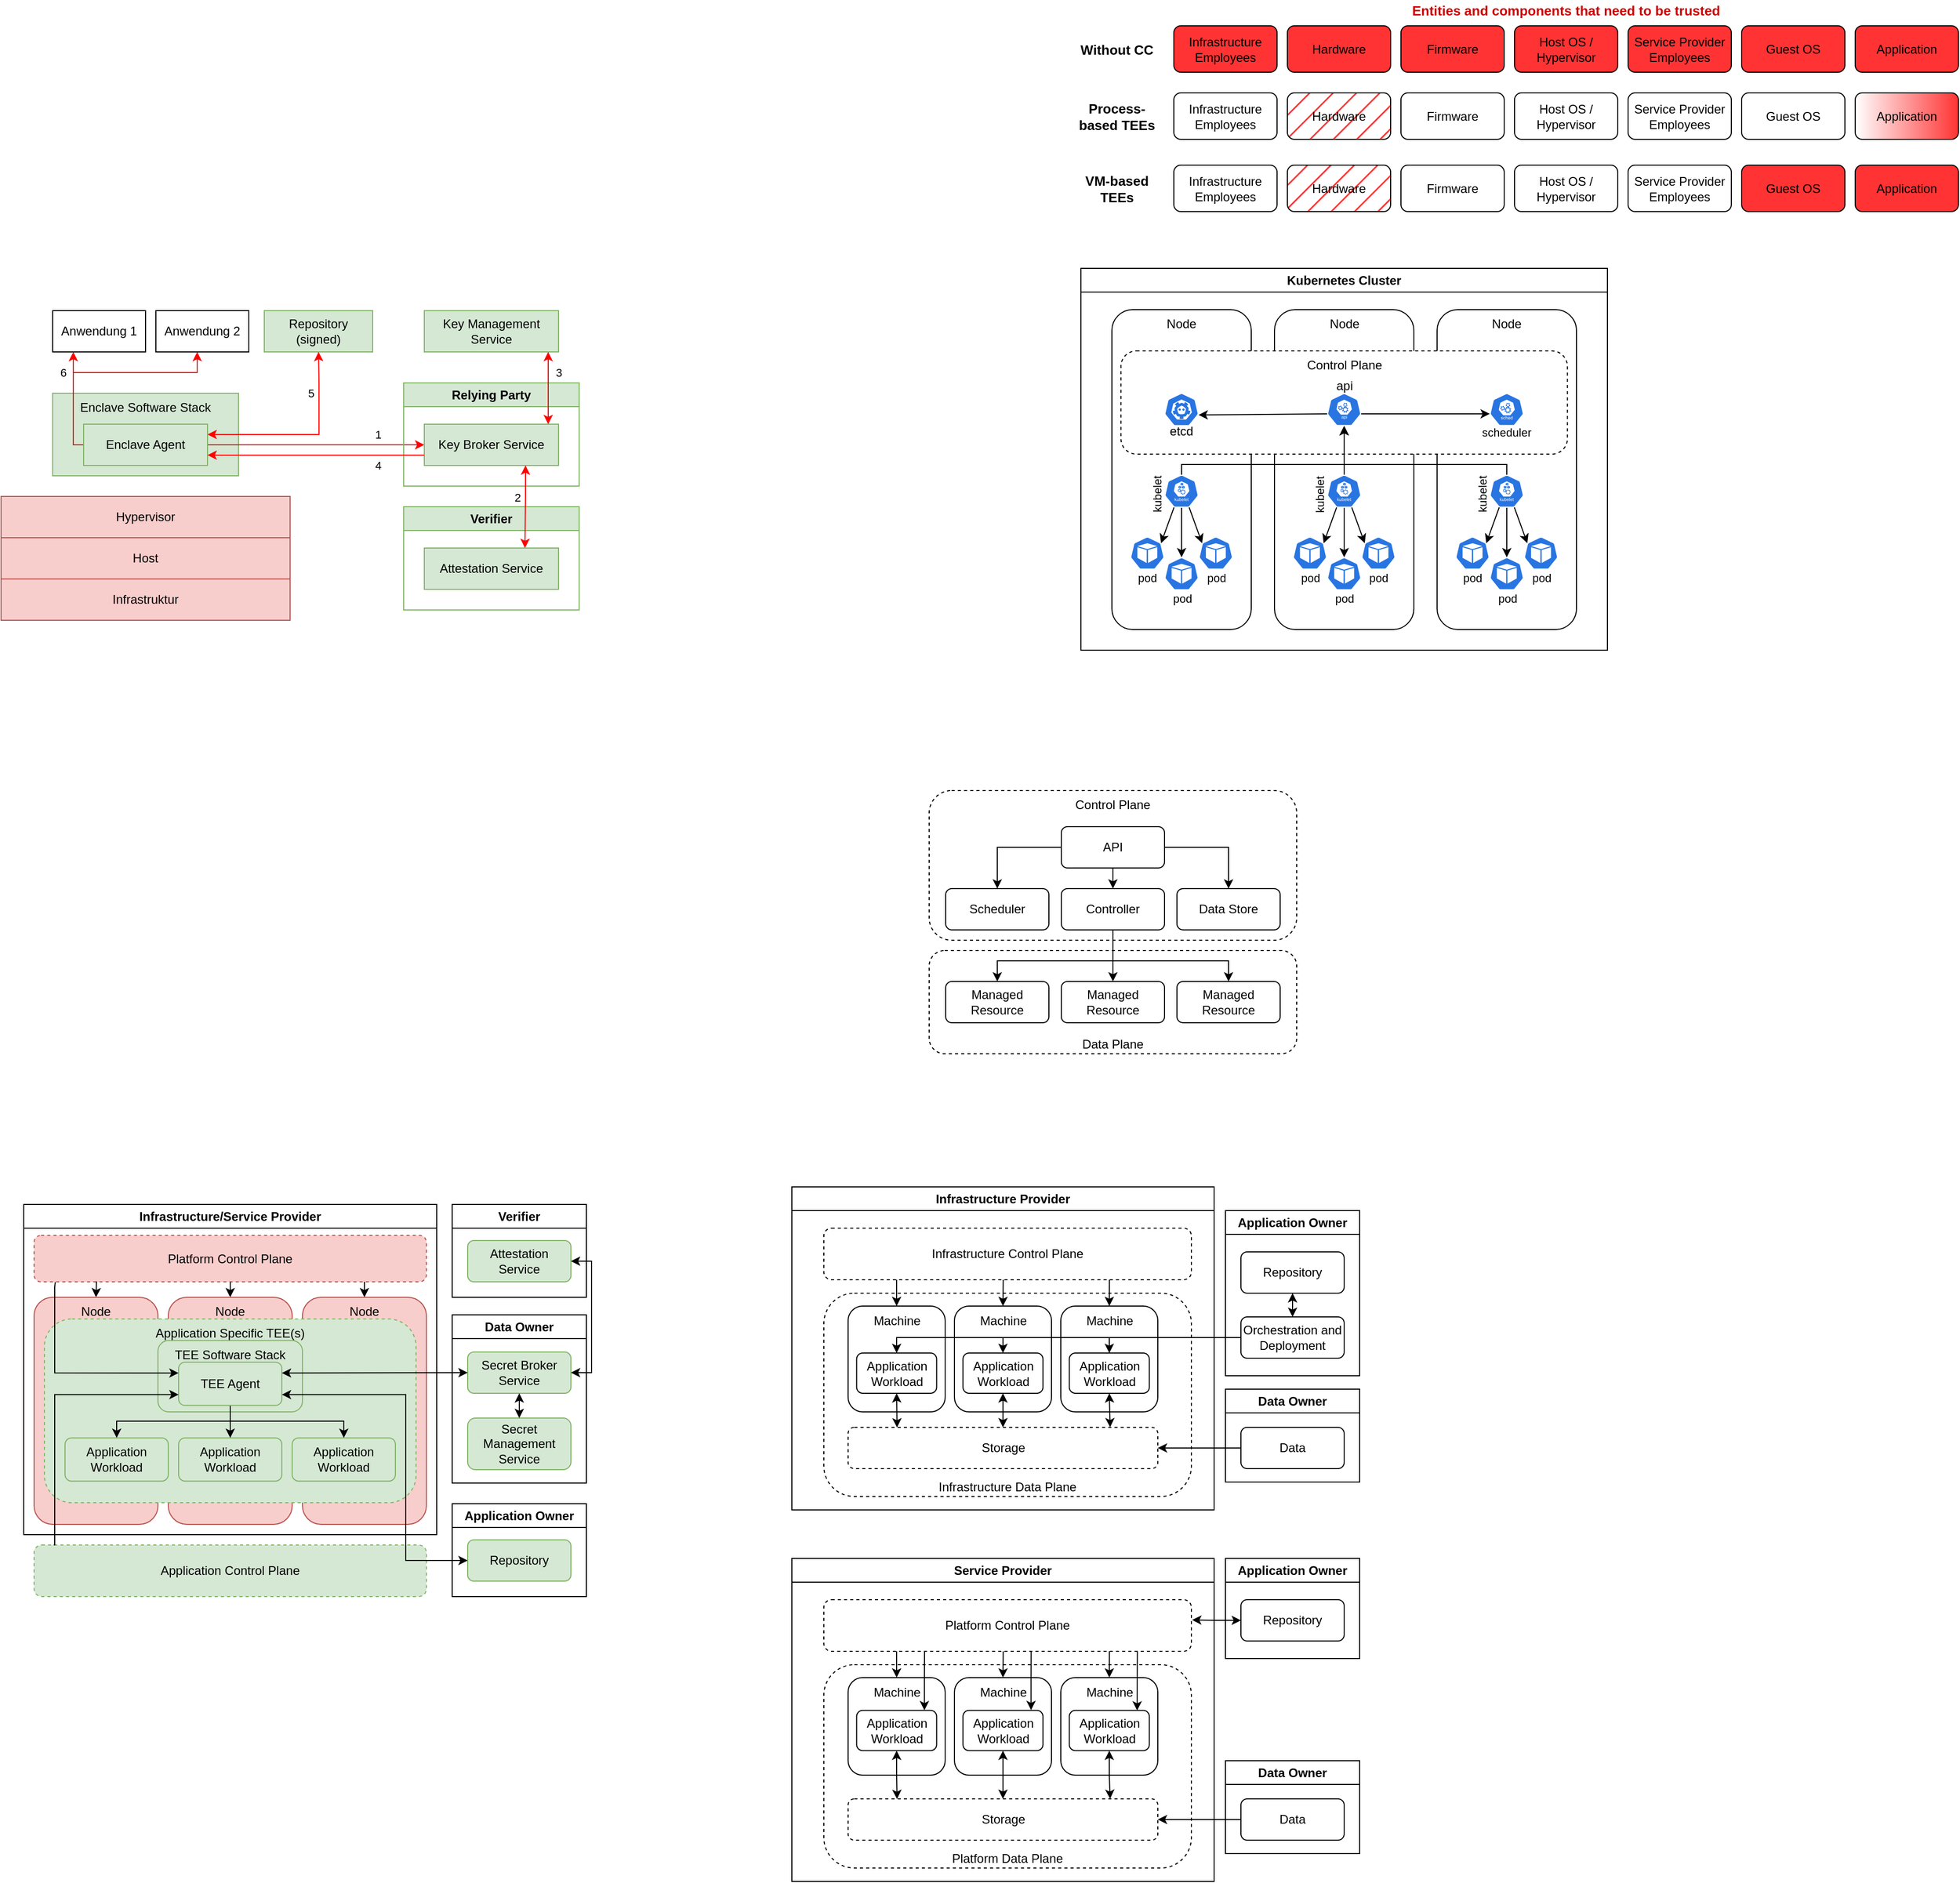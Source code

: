 <mxfile version="20.6.2" type="device"><diagram id="3nNxHnym-LV42MFDgOy3" name="Page-1"><mxGraphModel dx="1406" dy="547" grid="1" gridSize="10" guides="1" tooltips="1" connect="1" arrows="1" fold="1" page="1" pageScale="1" pageWidth="827" pageHeight="1169" background="#ffffff" math="0" shadow="0"><root><mxCell id="0"/><mxCell id="1" parent="0"/><mxCell id="WPXSAN6W_i_nBRVgx_jo-25" value="" style="group" parent="1" vertex="1" connectable="0"><mxGeometry x="1013" y="971" width="356" height="100" as="geometry"/></mxCell><mxCell id="1ecntFqTL9vWvyskOB8F-83" value="Data Plane" style="rounded=1;whiteSpace=wrap;html=1;dashed=1;verticalAlign=bottom;" parent="WPXSAN6W_i_nBRVgx_jo-25" vertex="1"><mxGeometry width="356" height="100" as="geometry"/></mxCell><mxCell id="1ecntFqTL9vWvyskOB8F-84" value="Managed Resource" style="rounded=1;whiteSpace=wrap;html=1;" parent="WPXSAN6W_i_nBRVgx_jo-25" vertex="1"><mxGeometry x="128" y="30" width="100" height="40" as="geometry"/></mxCell><mxCell id="1ecntFqTL9vWvyskOB8F-85" value="Managed Resource" style="rounded=1;whiteSpace=wrap;html=1;" parent="WPXSAN6W_i_nBRVgx_jo-25" vertex="1"><mxGeometry x="16" y="30" width="100" height="40" as="geometry"/></mxCell><mxCell id="1ecntFqTL9vWvyskOB8F-86" value="Managed Resource" style="rounded=1;whiteSpace=wrap;html=1;" parent="WPXSAN6W_i_nBRVgx_jo-25" vertex="1"><mxGeometry x="240" y="30" width="100" height="40" as="geometry"/></mxCell><mxCell id="1ecntFqTL9vWvyskOB8F-71" value="Control Plane" style="rounded=1;whiteSpace=wrap;html=1;dashed=1;verticalAlign=top;" parent="1" vertex="1"><mxGeometry x="1013" y="816" width="356" height="145" as="geometry"/></mxCell><mxCell id="14lcgv1BpYHz5xUQSlz0-1" value="Infrastruktur" style="rounded=0;whiteSpace=wrap;html=1;fillColor=#f8cecc;strokeColor=#b85450;" parent="1" vertex="1"><mxGeometry x="114" y="611" width="280" height="40" as="geometry"/></mxCell><mxCell id="14lcgv1BpYHz5xUQSlz0-2" value="Host " style="rounded=0;whiteSpace=wrap;html=1;fillColor=#f8cecc;strokeColor=#b85450;" parent="1" vertex="1"><mxGeometry x="114" y="571" width="280" height="40" as="geometry"/></mxCell><mxCell id="14lcgv1BpYHz5xUQSlz0-3" value="Hypervisor" style="rounded=0;whiteSpace=wrap;html=1;fillColor=#f8cecc;strokeColor=#b85450;" parent="1" vertex="1"><mxGeometry x="114" y="531" width="280" height="40" as="geometry"/></mxCell><mxCell id="14lcgv1BpYHz5xUQSlz0-7" value="&lt;div&gt;Anwendung 1&lt;br&gt;&lt;/div&gt;" style="rounded=0;whiteSpace=wrap;html=1;" parent="1" vertex="1"><mxGeometry x="164" y="351" width="90" height="40" as="geometry"/></mxCell><mxCell id="14lcgv1BpYHz5xUQSlz0-8" value="Repository&lt;br&gt;(signed)" style="rounded=0;whiteSpace=wrap;html=1;fillColor=#d5e8d4;strokeColor=#82b366;" parent="1" vertex="1"><mxGeometry x="369" y="351" width="105" height="40" as="geometry"/></mxCell><mxCell id="14lcgv1BpYHz5xUQSlz0-9" value="Enclave Software Stack" style="rounded=0;whiteSpace=wrap;html=1;verticalAlign=top;fillColor=#d5e8d4;strokeColor=#82b366;" parent="1" vertex="1"><mxGeometry x="164" y="431" width="180" height="80" as="geometry"/></mxCell><mxCell id="14lcgv1BpYHz5xUQSlz0-12" style="edgeStyle=orthogonalEdgeStyle;rounded=0;orthogonalLoop=1;jettySize=auto;html=1;fillColor=#e51400;strokeColor=#FF0000;" parent="1" source="14lcgv1BpYHz5xUQSlz0-10" edge="1"><mxGeometry relative="1" as="geometry"><mxPoint x="184" y="391" as="targetPoint"/><Array as="points"><mxPoint x="184" y="481"/><mxPoint x="184" y="391"/></Array></mxGeometry></mxCell><mxCell id="14lcgv1BpYHz5xUQSlz0-16" style="edgeStyle=orthogonalEdgeStyle;rounded=0;orthogonalLoop=1;jettySize=auto;html=1;strokeColor=#FF0000;fontColor=#FF0000;entryX=0.5;entryY=1;entryDx=0;entryDy=0;startArrow=classic;startFill=1;" parent="1" source="14lcgv1BpYHz5xUQSlz0-10" target="14lcgv1BpYHz5xUQSlz0-8" edge="1"><mxGeometry relative="1" as="geometry"><Array as="points"><mxPoint x="422" y="471"/><mxPoint x="422" y="421"/></Array></mxGeometry></mxCell><mxCell id="14lcgv1BpYHz5xUQSlz0-30" value="5" style="edgeLabel;html=1;align=center;verticalAlign=middle;resizable=0;points=[];fontColor=#000000;" parent="14lcgv1BpYHz5xUQSlz0-16" vertex="1" connectable="0"><mxGeometry x="0.559" y="-1" relative="1" as="geometry"><mxPoint x="-9" y="-1" as="offset"/></mxGeometry></mxCell><mxCell id="14lcgv1BpYHz5xUQSlz0-18" style="edgeStyle=orthogonalEdgeStyle;rounded=0;orthogonalLoop=1;jettySize=auto;html=1;exitX=1;exitY=0.5;exitDx=0;exitDy=0;entryX=0;entryY=0.5;entryDx=0;entryDy=0;strokeColor=#FF0000;fontColor=#FF0000;" parent="1" source="14lcgv1BpYHz5xUQSlz0-10" target="14lcgv1BpYHz5xUQSlz0-20" edge="1"><mxGeometry relative="1" as="geometry"><mxPoint x="454" y="481" as="targetPoint"/><Array as="points"/></mxGeometry></mxCell><mxCell id="14lcgv1BpYHz5xUQSlz0-25" value="&lt;div&gt;1&lt;/div&gt;" style="edgeLabel;html=1;align=center;verticalAlign=middle;resizable=0;points=[];fontColor=#000000;" parent="14lcgv1BpYHz5xUQSlz0-18" vertex="1" connectable="0"><mxGeometry x="0.678" relative="1" as="geometry"><mxPoint x="-11" y="-10" as="offset"/></mxGeometry></mxCell><mxCell id="14lcgv1BpYHz5xUQSlz0-35" style="edgeStyle=orthogonalEdgeStyle;rounded=0;orthogonalLoop=1;jettySize=auto;html=1;exitX=0;exitY=0.5;exitDx=0;exitDy=0;strokeColor=#FF0000;fontColor=#000000;startArrow=none;startFill=0;" parent="1" source="14lcgv1BpYHz5xUQSlz0-10" target="14lcgv1BpYHz5xUQSlz0-11" edge="1"><mxGeometry relative="1" as="geometry"><Array as="points"><mxPoint x="184" y="481"/><mxPoint x="184" y="411"/><mxPoint x="304" y="411"/></Array></mxGeometry></mxCell><mxCell id="14lcgv1BpYHz5xUQSlz0-36" value="&lt;div&gt;6&lt;/div&gt;" style="edgeLabel;html=1;align=center;verticalAlign=middle;resizable=0;points=[];fontColor=#000000;" parent="14lcgv1BpYHz5xUQSlz0-35" vertex="1" connectable="0"><mxGeometry x="-0.37" relative="1" as="geometry"><mxPoint x="-10" y="-11" as="offset"/></mxGeometry></mxCell><mxCell id="14lcgv1BpYHz5xUQSlz0-10" value="Enclave Agent" style="rounded=0;whiteSpace=wrap;html=1;fillColor=#d5e8d4;strokeColor=#82b366;" parent="1" vertex="1"><mxGeometry x="194" y="461" width="120" height="40" as="geometry"/></mxCell><mxCell id="14lcgv1BpYHz5xUQSlz0-11" value="&lt;div&gt;Anwendung 2&lt;br&gt;&lt;/div&gt;" style="rounded=0;whiteSpace=wrap;html=1;" parent="1" vertex="1"><mxGeometry x="264" y="351" width="90" height="40" as="geometry"/></mxCell><mxCell id="14lcgv1BpYHz5xUQSlz0-19" value="Relying Party" style="swimlane;whiteSpace=wrap;html=1;fillColor=#d5e8d4;strokeColor=#82b366;swimlaneLine=1;" parent="1" vertex="1"><mxGeometry x="504" y="421" width="170" height="100" as="geometry"><mxRectangle x="450" y="230" width="120" height="30" as="alternateBounds"/></mxGeometry></mxCell><mxCell id="14lcgv1BpYHz5xUQSlz0-20" value="Key Broker Service" style="rounded=0;whiteSpace=wrap;html=1;fillColor=#d5e8d4;strokeColor=#82b366;" parent="14lcgv1BpYHz5xUQSlz0-19" vertex="1"><mxGeometry x="20" y="40" width="130" height="40" as="geometry"/></mxCell><mxCell id="14lcgv1BpYHz5xUQSlz0-21" value="Verifier" style="swimlane;whiteSpace=wrap;html=1;fillColor=#d5e8d4;strokeColor=#82b366;" parent="1" vertex="1"><mxGeometry x="504" y="541" width="170" height="100" as="geometry"/></mxCell><mxCell id="14lcgv1BpYHz5xUQSlz0-22" value="Attestation Service" style="rounded=0;whiteSpace=wrap;html=1;fillColor=#d5e8d4;strokeColor=#82b366;" parent="14lcgv1BpYHz5xUQSlz0-21" vertex="1"><mxGeometry x="20" y="40" width="130" height="40" as="geometry"/></mxCell><mxCell id="14lcgv1BpYHz5xUQSlz0-23" style="edgeStyle=orthogonalEdgeStyle;rounded=0;orthogonalLoop=1;jettySize=auto;html=1;entryX=0.75;entryY=0;entryDx=0;entryDy=0;strokeColor=#FF0000;fontColor=#000000;startArrow=classic;startFill=1;" parent="1" source="14lcgv1BpYHz5xUQSlz0-20" target="14lcgv1BpYHz5xUQSlz0-22" edge="1"><mxGeometry relative="1" as="geometry"><Array as="points"><mxPoint x="622" y="531"/><mxPoint x="622" y="531"/></Array></mxGeometry></mxCell><mxCell id="14lcgv1BpYHz5xUQSlz0-26" value="2" style="edgeLabel;html=1;align=center;verticalAlign=middle;resizable=0;points=[];fontColor=#000000;" parent="14lcgv1BpYHz5xUQSlz0-23" vertex="1" connectable="0"><mxGeometry x="-0.296" relative="1" as="geometry"><mxPoint x="-8" y="2" as="offset"/></mxGeometry></mxCell><mxCell id="14lcgv1BpYHz5xUQSlz0-24" style="edgeStyle=orthogonalEdgeStyle;rounded=0;orthogonalLoop=1;jettySize=auto;html=1;exitX=0;exitY=0.75;exitDx=0;exitDy=0;entryX=1;entryY=0.75;entryDx=0;entryDy=0;strokeColor=#FF0000;fontColor=#000000;startArrow=none;startFill=0;" parent="1" source="14lcgv1BpYHz5xUQSlz0-20" target="14lcgv1BpYHz5xUQSlz0-10" edge="1"><mxGeometry relative="1" as="geometry"/></mxCell><mxCell id="14lcgv1BpYHz5xUQSlz0-29" value="4" style="edgeLabel;html=1;align=center;verticalAlign=middle;resizable=0;points=[];fontColor=#000000;" parent="14lcgv1BpYHz5xUQSlz0-24" vertex="1" connectable="0"><mxGeometry x="-0.215" y="1" relative="1" as="geometry"><mxPoint x="37" y="9" as="offset"/></mxGeometry></mxCell><mxCell id="14lcgv1BpYHz5xUQSlz0-27" value="Key Management Service" style="rounded=0;whiteSpace=wrap;html=1;fillColor=#d5e8d4;strokeColor=#82b366;" parent="1" vertex="1"><mxGeometry x="524" y="351" width="130" height="40" as="geometry"/></mxCell><mxCell id="14lcgv1BpYHz5xUQSlz0-28" value="3" style="edgeStyle=orthogonalEdgeStyle;rounded=0;orthogonalLoop=1;jettySize=auto;html=1;strokeColor=#FF0000;fontColor=#000000;startArrow=classic;startFill=1;" parent="1" edge="1"><mxGeometry x="0.429" y="-10" relative="1" as="geometry"><mxPoint x="644" y="461" as="sourcePoint"/><mxPoint x="644" y="391" as="targetPoint"/><Array as="points"><mxPoint x="644" y="461"/><mxPoint x="644" y="391"/></Array><mxPoint as="offset"/></mxGeometry></mxCell><mxCell id="5Of77CQI6_TsfsbIJrK--39" value="Without CC" style="text;html=1;strokeColor=none;fillColor=none;align=center;verticalAlign=middle;whiteSpace=wrap;rounded=0;fillStyle=auto;fontSize=13;fontStyle=1" parent="1" vertex="1"><mxGeometry x="1150" y="82.5" width="90" height="30" as="geometry"/></mxCell><mxCell id="5Of77CQI6_TsfsbIJrK--40" value="Infrastructure Employees" style="rounded=1;whiteSpace=wrap;html=1;fillStyle=solid;fillColor=#FF3333;" parent="1" vertex="1"><mxGeometry x="1250" y="75" width="100" height="45" as="geometry"/></mxCell><mxCell id="5Of77CQI6_TsfsbIJrK--41" value="Hardware" style="rounded=1;whiteSpace=wrap;html=1;fillStyle=solid;fillColor=#FF3333;" parent="1" vertex="1"><mxGeometry x="1360" y="75" width="100" height="45" as="geometry"/></mxCell><mxCell id="5Of77CQI6_TsfsbIJrK--42" value="Firmware" style="rounded=1;whiteSpace=wrap;html=1;fillStyle=solid;fillColor=#FF3333;" parent="1" vertex="1"><mxGeometry x="1470" y="75" width="100" height="45" as="geometry"/></mxCell><mxCell id="5Of77CQI6_TsfsbIJrK--43" value="Host OS / Hypervisor" style="rounded=1;whiteSpace=wrap;html=1;fillStyle=solid;fillColor=#FF3333;" parent="1" vertex="1"><mxGeometry x="1580" y="75" width="100" height="45" as="geometry"/></mxCell><mxCell id="5Of77CQI6_TsfsbIJrK--44" value="Service Provider Employees" style="rounded=1;whiteSpace=wrap;html=1;fillStyle=solid;fillColor=#FF3333;" parent="1" vertex="1"><mxGeometry x="1690" y="75" width="100" height="45" as="geometry"/></mxCell><mxCell id="5Of77CQI6_TsfsbIJrK--45" value="Guest OS&lt;span style=&quot;color: rgba(0, 0, 0, 0); font-family: monospace; font-size: 0px; text-align: start;&quot;&gt;%3CmxGraphModel%3E%3Croot%3E%3CmxCell%20id%3D%220%22%2F%3E%3CmxCell%20id%3D%221%22%20parent%3D%220%22%2F%3E%3CmxCell%20id%3D%222%22%20value%3D%22CPU%22%20style%3D%22rounded%3D1%3BwhiteSpace%3Dwrap%3Bhtml%3D1%3BfillStyle%3Dauto%3BfillColor%3D%23FF3333%3B%22%20vertex%3D%221%22%20parent%3D%221%22%3E%3CmxGeometry%20x%3D%221320%22%20y%3D%2275%22%20width%3D%22100%22%20height%3D%2245%22%20as%3D%22geometry%22%2F%3E%3C%2FmxCell%3E%3C%2Froot%3E%3C%2FmxGraphModel%3E&lt;/span&gt;" style="rounded=1;whiteSpace=wrap;html=1;fillStyle=solid;fillColor=#FF3333;" parent="1" vertex="1"><mxGeometry x="1800" y="75" width="100" height="45" as="geometry"/></mxCell><mxCell id="5Of77CQI6_TsfsbIJrK--46" value="Application" style="rounded=1;whiteSpace=wrap;html=1;fillStyle=solid;fillColor=#FF3333;" parent="1" vertex="1"><mxGeometry x="1910" y="75" width="100" height="45" as="geometry"/></mxCell><mxCell id="5Of77CQI6_TsfsbIJrK--48" value="Process-based TEEs" style="text;html=1;strokeColor=none;fillColor=none;align=center;verticalAlign=middle;whiteSpace=wrap;rounded=0;fillStyle=auto;fontSize=13;fontStyle=1" parent="1" vertex="1"><mxGeometry x="1150" y="147.5" width="90" height="30" as="geometry"/></mxCell><mxCell id="5Of77CQI6_TsfsbIJrK--49" value="Infrastructure Employees" style="rounded=1;whiteSpace=wrap;html=1;fillStyle=auto;fillColor=#FFFFFF;" parent="1" vertex="1"><mxGeometry x="1250" y="140" width="100" height="45" as="geometry"/></mxCell><mxCell id="5Of77CQI6_TsfsbIJrK--50" value="Hardware" style="rounded=1;whiteSpace=wrap;html=1;fillStyle=hatch;fillColor=#FF3333;gradientColor=none;" parent="1" vertex="1"><mxGeometry x="1360" y="140" width="100" height="45" as="geometry"/></mxCell><mxCell id="5Of77CQI6_TsfsbIJrK--51" value="Firmware" style="rounded=1;whiteSpace=wrap;html=1;fillStyle=auto;fillColor=#FFFFFF;" parent="1" vertex="1"><mxGeometry x="1470" y="140" width="100" height="45" as="geometry"/></mxCell><mxCell id="5Of77CQI6_TsfsbIJrK--52" value="Host OS / Hypervisor" style="rounded=1;whiteSpace=wrap;html=1;fillStyle=auto;fillColor=#FFFFFF;" parent="1" vertex="1"><mxGeometry x="1580" y="140" width="100" height="45" as="geometry"/></mxCell><mxCell id="5Of77CQI6_TsfsbIJrK--53" value="Service Provider Employees" style="rounded=1;whiteSpace=wrap;html=1;fillStyle=auto;fillColor=#FFFFFF;" parent="1" vertex="1"><mxGeometry x="1690" y="140" width="100" height="45" as="geometry"/></mxCell><mxCell id="5Of77CQI6_TsfsbIJrK--54" value="Guest OS&lt;span style=&quot;color: rgba(0, 0, 0, 0); font-family: monospace; font-size: 0px; text-align: start;&quot;&gt;%3CmxGraphModel%3E%3Croot%3E%3CmxCell%20id%3D%220%22%2F%3E%3CmxCell%20id%3D%221%22%20parent%3D%220%22%2F%3E%3CmxCell%20id%3D%222%22%20value%3D%22CPU%22%20style%3D%22rounded%3D1%3BwhiteSpace%3Dwrap%3Bhtml%3D1%3BfillStyle%3Dauto%3BfillColor%3D%23FF3333%3B%22%20vertex%3D%221%22%20parent%3D%221%22%3E%3CmxGeometry%20x%3D%221320%22%20y%3D%2275%22%20width%3D%22100%22%20height%3D%2245%22%20as%3D%22geometry%22%2F%3E%3C%2FmxCell%3E%3C%2Froot%3E%3C%2FmxGraphModel%3E&lt;/span&gt;" style="rounded=1;whiteSpace=wrap;html=1;fillStyle=auto;fillColor=#FFFFFF;" parent="1" vertex="1"><mxGeometry x="1800" y="140" width="100" height="45" as="geometry"/></mxCell><mxCell id="5Of77CQI6_TsfsbIJrK--55" value="Application" style="rounded=1;whiteSpace=wrap;html=1;fillStyle=auto;fillColor=#FF3333;gradientColor=#FFFFFF;gradientDirection=west;" parent="1" vertex="1"><mxGeometry x="1910" y="140" width="100" height="45" as="geometry"/></mxCell><mxCell id="5Of77CQI6_TsfsbIJrK--56" value="VM-based TEEs" style="text;html=1;strokeColor=none;fillColor=none;align=center;verticalAlign=middle;whiteSpace=wrap;rounded=0;fillStyle=auto;fontSize=13;fontStyle=1" parent="1" vertex="1"><mxGeometry x="1150" y="217.5" width="90" height="30" as="geometry"/></mxCell><mxCell id="5Of77CQI6_TsfsbIJrK--57" value="Infrastructure Employees" style="rounded=1;whiteSpace=wrap;html=1;fillStyle=auto;" parent="1" vertex="1"><mxGeometry x="1250" y="210" width="100" height="45" as="geometry"/></mxCell><mxCell id="5Of77CQI6_TsfsbIJrK--58" value="Hardware" style="rounded=1;whiteSpace=wrap;html=1;fillStyle=hatch;fillColor=#FF3333;" parent="1" vertex="1"><mxGeometry x="1360" y="210" width="100" height="45" as="geometry"/></mxCell><mxCell id="5Of77CQI6_TsfsbIJrK--59" value="Firmware" style="rounded=1;whiteSpace=wrap;html=1;fillStyle=auto;" parent="1" vertex="1"><mxGeometry x="1470" y="210" width="100" height="45" as="geometry"/></mxCell><mxCell id="5Of77CQI6_TsfsbIJrK--60" value="Host OS / Hypervisor" style="rounded=1;whiteSpace=wrap;html=1;fillStyle=auto;" parent="1" vertex="1"><mxGeometry x="1580" y="210" width="100" height="45" as="geometry"/></mxCell><mxCell id="5Of77CQI6_TsfsbIJrK--61" value="Service Provider Employees" style="rounded=1;whiteSpace=wrap;html=1;fillStyle=auto;" parent="1" vertex="1"><mxGeometry x="1690" y="210" width="100" height="45" as="geometry"/></mxCell><mxCell id="5Of77CQI6_TsfsbIJrK--62" value="Guest OS&lt;span style=&quot;color: rgba(0, 0, 0, 0); font-family: monospace; font-size: 0px; text-align: start;&quot;&gt;%3CmxGraphModel%3E%3Croot%3E%3CmxCell%20id%3D%220%22%2F%3E%3CmxCell%20id%3D%221%22%20parent%3D%220%22%2F%3E%3CmxCell%20id%3D%222%22%20value%3D%22CPU%22%20style%3D%22rounded%3D1%3BwhiteSpace%3Dwrap%3Bhtml%3D1%3BfillStyle%3Dauto%3BfillColor%3D%23FF3333%3B%22%20vertex%3D%221%22%20parent%3D%221%22%3E%3CmxGeometry%20x%3D%221320%22%20y%3D%2275%22%20width%3D%22100%22%20height%3D%2245%22%20as%3D%22geometry%22%2F%3E%3C%2FmxCell%3E%3C%2Froot%3E%3C%2FmxGraphModel%3E&lt;/span&gt;" style="rounded=1;whiteSpace=wrap;html=1;fillStyle=auto;fillColor=#FF3333;" parent="1" vertex="1"><mxGeometry x="1800" y="210" width="100" height="45" as="geometry"/></mxCell><mxCell id="5Of77CQI6_TsfsbIJrK--63" value="Application" style="rounded=1;whiteSpace=wrap;html=1;fillStyle=auto;fillColor=#FF3333;" parent="1" vertex="1"><mxGeometry x="1910" y="210" width="100" height="45" as="geometry"/></mxCell><mxCell id="5Of77CQI6_TsfsbIJrK--64" value="&lt;font style=&quot;font-size: 13px;&quot;&gt;Entities and components that need to be trusted&lt;/font&gt;" style="text;html=1;strokeColor=none;fillColor=none;align=center;verticalAlign=middle;whiteSpace=wrap;rounded=0;fillStyle=hatch;fontColor=#CC0000;fontSize=13;fontStyle=1" parent="1" vertex="1"><mxGeometry x="1250" y="50" width="760" height="20" as="geometry"/></mxCell><mxCell id="6fr8nCVrYFSTqTEvnkSv-3" value="Kubernetes Cluster" style="swimlane;whiteSpace=wrap;html=1;" parent="1" vertex="1"><mxGeometry x="1160" y="310" width="510" height="370" as="geometry"/></mxCell><mxCell id="6fr8nCVrYFSTqTEvnkSv-5" value="Node" style="rounded=1;whiteSpace=wrap;html=1;labelPosition=center;verticalLabelPosition=middle;align=center;verticalAlign=top;" parent="6fr8nCVrYFSTqTEvnkSv-3" vertex="1"><mxGeometry x="30" y="40" width="135" height="310" as="geometry"/></mxCell><mxCell id="6fr8nCVrYFSTqTEvnkSv-6" value="Node" style="rounded=1;whiteSpace=wrap;html=1;labelPosition=center;verticalLabelPosition=middle;align=center;verticalAlign=top;" parent="6fr8nCVrYFSTqTEvnkSv-3" vertex="1"><mxGeometry x="187.5" y="40" width="135" height="310" as="geometry"/></mxCell><mxCell id="6fr8nCVrYFSTqTEvnkSv-7" value="Node" style="rounded=1;whiteSpace=wrap;html=1;labelPosition=center;verticalLabelPosition=middle;align=center;verticalAlign=top;" parent="6fr8nCVrYFSTqTEvnkSv-3" vertex="1"><mxGeometry x="345" y="40" width="135" height="310" as="geometry"/></mxCell><mxCell id="6fr8nCVrYFSTqTEvnkSv-10" value="Control Plane" style="rounded=1;whiteSpace=wrap;html=1;dashed=1;verticalAlign=top;" parent="6fr8nCVrYFSTqTEvnkSv-3" vertex="1"><mxGeometry x="38.75" y="80" width="432.5" height="100" as="geometry"/></mxCell><mxCell id="6fr8nCVrYFSTqTEvnkSv-11" value="etcd" style="sketch=0;html=1;dashed=0;whitespace=wrap;fillColor=#2875E2;strokeColor=#ffffff;points=[[0.005,0.63,0],[0.1,0.2,0],[0.9,0.2,0],[0.5,0,0],[0.995,0.63,0],[0.72,0.99,0],[0.5,1,0],[0.28,0.99,0]];verticalLabelPosition=bottom;align=center;verticalAlign=top;shape=mxgraph.kubernetes.icon;prIcon=etcd;labelPosition=center;spacing=-11;" parent="6fr8nCVrYFSTqTEvnkSv-3" vertex="1"><mxGeometry x="80.91" y="116.84" width="33.17" height="40" as="geometry"/></mxCell><mxCell id="6fr8nCVrYFSTqTEvnkSv-14" style="orthogonalLoop=1;jettySize=auto;html=1;exitX=0.005;exitY=0.63;exitDx=0;exitDy=0;exitPerimeter=0;entryX=0.995;entryY=0.63;entryDx=0;entryDy=0;entryPerimeter=0;fontSize=11;rounded=0;" parent="6fr8nCVrYFSTqTEvnkSv-3" source="6fr8nCVrYFSTqTEvnkSv-12" target="6fr8nCVrYFSTqTEvnkSv-11" edge="1"><mxGeometry relative="1" as="geometry"/></mxCell><mxCell id="6fr8nCVrYFSTqTEvnkSv-15" style="rounded=0;orthogonalLoop=1;jettySize=auto;html=1;exitX=0.995;exitY=0.63;exitDx=0;exitDy=0;exitPerimeter=0;entryX=0.005;entryY=0.63;entryDx=0;entryDy=0;entryPerimeter=0;fontSize=11;" parent="6fr8nCVrYFSTqTEvnkSv-3" source="6fr8nCVrYFSTqTEvnkSv-12" target="6fr8nCVrYFSTqTEvnkSv-13" edge="1"><mxGeometry relative="1" as="geometry"/></mxCell><mxCell id="6fr8nCVrYFSTqTEvnkSv-12" value="api" style="sketch=0;html=1;dashed=0;whitespace=wrap;fillColor=#2875E2;strokeColor=#ffffff;points=[[0.005,0.63,0],[0.1,0.2,0],[0.9,0.2,0],[0.5,0,0],[0.995,0.63,0],[0.72,0.99,0],[0.5,1,0],[0.28,0.99,0]];verticalLabelPosition=top;align=center;verticalAlign=bottom;shape=mxgraph.kubernetes.icon;prIcon=api;fontSize=12;spacing=0;aspect=fixed;labelPosition=center;" parent="6fr8nCVrYFSTqTEvnkSv-3" vertex="1"><mxGeometry x="238.41" y="120.92" width="33.17" height="31.84" as="geometry"/></mxCell><mxCell id="6fr8nCVrYFSTqTEvnkSv-13" value="scheduler" style="sketch=0;html=1;dashed=0;whitespace=wrap;fillColor=#2875E2;strokeColor=#ffffff;points=[[0.005,0.63,0],[0.1,0.2,0],[0.9,0.2,0],[0.5,0,0],[0.995,0.63,0],[0.72,0.99,0],[0.5,1,0],[0.28,0.99,0]];verticalLabelPosition=bottom;align=center;verticalAlign=top;shape=mxgraph.kubernetes.icon;prIcon=sched;fontSize=11;spacing=-5;" parent="6fr8nCVrYFSTqTEvnkSv-3" vertex="1"><mxGeometry x="395.91" y="120.92" width="33.17" height="31.84" as="geometry"/></mxCell><mxCell id="6fr8nCVrYFSTqTEvnkSv-20" style="edgeStyle=orthogonalEdgeStyle;rounded=0;orthogonalLoop=1;jettySize=auto;html=1;exitX=0.5;exitY=0;exitDx=0;exitDy=0;exitPerimeter=0;entryX=0.5;entryY=1;entryDx=0;entryDy=0;entryPerimeter=0;fontSize=11;" parent="6fr8nCVrYFSTqTEvnkSv-3" source="6fr8nCVrYFSTqTEvnkSv-17" target="6fr8nCVrYFSTqTEvnkSv-12" edge="1"><mxGeometry relative="1" as="geometry"><Array as="points"><mxPoint x="97" y="190"/><mxPoint x="255" y="190"/></Array></mxGeometry></mxCell><mxCell id="6fr8nCVrYFSTqTEvnkSv-36" style="edgeStyle=orthogonalEdgeStyle;rounded=0;orthogonalLoop=1;jettySize=auto;html=1;exitX=0.5;exitY=1;exitDx=0;exitDy=0;exitPerimeter=0;entryX=0.5;entryY=0;entryDx=0;entryDy=0;entryPerimeter=0;fontSize=11;" parent="6fr8nCVrYFSTqTEvnkSv-3" source="6fr8nCVrYFSTqTEvnkSv-17" target="6fr8nCVrYFSTqTEvnkSv-28" edge="1"><mxGeometry relative="1" as="geometry"/></mxCell><mxCell id="6fr8nCVrYFSTqTEvnkSv-37" style="rounded=0;orthogonalLoop=1;jettySize=auto;html=1;exitX=0.72;exitY=0.99;exitDx=0;exitDy=0;exitPerimeter=0;fontSize=11;entryX=0.1;entryY=0.2;entryDx=0;entryDy=0;entryPerimeter=0;" parent="6fr8nCVrYFSTqTEvnkSv-3" source="6fr8nCVrYFSTqTEvnkSv-17" target="6fr8nCVrYFSTqTEvnkSv-29" edge="1"><mxGeometry relative="1" as="geometry"/></mxCell><mxCell id="6fr8nCVrYFSTqTEvnkSv-38" style="rounded=0;orthogonalLoop=1;jettySize=auto;html=1;exitX=0.28;exitY=0.99;exitDx=0;exitDy=0;exitPerimeter=0;entryX=0.9;entryY=0.2;entryDx=0;entryDy=0;entryPerimeter=0;fontSize=11;" parent="6fr8nCVrYFSTqTEvnkSv-3" source="6fr8nCVrYFSTqTEvnkSv-17" target="6fr8nCVrYFSTqTEvnkSv-27" edge="1"><mxGeometry relative="1" as="geometry"/></mxCell><mxCell id="6fr8nCVrYFSTqTEvnkSv-17" value="kubelet" style="sketch=0;html=1;dashed=0;whitespace=wrap;fillColor=#2875E2;strokeColor=#ffffff;points=[[0.005,0.63,0],[0.1,0.2,0],[0.9,0.2,0],[0.5,0,0],[0.995,0.63,0],[0.72,0.99,0],[0.5,1,0],[0.28,0.99,0]];verticalLabelPosition=middle;align=right;verticalAlign=middle;shape=mxgraph.kubernetes.icon;prIcon=kubelet;fontSize=11;aspect=fixed;spacingBottom=-19;labelPosition=left;horizontal=0;" parent="6fr8nCVrYFSTqTEvnkSv-3" vertex="1"><mxGeometry x="80.92" y="200" width="33.17" height="31.84" as="geometry"/></mxCell><mxCell id="6fr8nCVrYFSTqTEvnkSv-21" style="edgeStyle=orthogonalEdgeStyle;rounded=0;orthogonalLoop=1;jettySize=auto;html=1;exitX=0.5;exitY=0;exitDx=0;exitDy=0;exitPerimeter=0;entryX=0.5;entryY=1;entryDx=0;entryDy=0;entryPerimeter=0;fontSize=11;" parent="6fr8nCVrYFSTqTEvnkSv-3" source="6fr8nCVrYFSTqTEvnkSv-18" target="6fr8nCVrYFSTqTEvnkSv-12" edge="1"><mxGeometry relative="1" as="geometry"/></mxCell><mxCell id="6fr8nCVrYFSTqTEvnkSv-39" style="edgeStyle=none;rounded=0;orthogonalLoop=1;jettySize=auto;html=1;exitX=0.5;exitY=1;exitDx=0;exitDy=0;exitPerimeter=0;entryX=0.5;entryY=0;entryDx=0;entryDy=0;entryPerimeter=0;fontSize=11;" parent="6fr8nCVrYFSTqTEvnkSv-3" source="6fr8nCVrYFSTqTEvnkSv-18" target="6fr8nCVrYFSTqTEvnkSv-31" edge="1"><mxGeometry relative="1" as="geometry"/></mxCell><mxCell id="6fr8nCVrYFSTqTEvnkSv-40" style="edgeStyle=none;rounded=0;orthogonalLoop=1;jettySize=auto;html=1;exitX=0.28;exitY=0.99;exitDx=0;exitDy=0;exitPerimeter=0;entryX=0.9;entryY=0.2;entryDx=0;entryDy=0;entryPerimeter=0;fontSize=11;" parent="6fr8nCVrYFSTqTEvnkSv-3" source="6fr8nCVrYFSTqTEvnkSv-18" target="6fr8nCVrYFSTqTEvnkSv-30" edge="1"><mxGeometry relative="1" as="geometry"/></mxCell><mxCell id="6fr8nCVrYFSTqTEvnkSv-41" style="edgeStyle=none;rounded=0;orthogonalLoop=1;jettySize=auto;html=1;exitX=0.72;exitY=0.99;exitDx=0;exitDy=0;exitPerimeter=0;entryX=0.1;entryY=0.2;entryDx=0;entryDy=0;entryPerimeter=0;fontSize=11;" parent="6fr8nCVrYFSTqTEvnkSv-3" source="6fr8nCVrYFSTqTEvnkSv-18" target="6fr8nCVrYFSTqTEvnkSv-32" edge="1"><mxGeometry relative="1" as="geometry"/></mxCell><mxCell id="6fr8nCVrYFSTqTEvnkSv-18" value="kubelet" style="sketch=0;html=1;dashed=0;whitespace=wrap;fillColor=#2875E2;strokeColor=#ffffff;points=[[0.005,0.63,0],[0.1,0.2,0],[0.9,0.2,0],[0.5,0,0],[0.995,0.63,0],[0.72,0.99,0],[0.5,1,0],[0.28,0.99,0]];verticalLabelPosition=middle;align=right;verticalAlign=middle;shape=mxgraph.kubernetes.icon;prIcon=kubelet;fontSize=11;aspect=fixed;labelPosition=left;horizontal=0;spacing=2;spacingRight=0;spacingBottom=-19;" parent="6fr8nCVrYFSTqTEvnkSv-3" vertex="1"><mxGeometry x="238.42" y="200" width="33.17" height="31.84" as="geometry"/></mxCell><mxCell id="6fr8nCVrYFSTqTEvnkSv-24" style="edgeStyle=orthogonalEdgeStyle;rounded=0;orthogonalLoop=1;jettySize=auto;html=1;exitX=0.5;exitY=0;exitDx=0;exitDy=0;exitPerimeter=0;entryX=0.5;entryY=1;entryDx=0;entryDy=0;entryPerimeter=0;fontSize=11;" parent="6fr8nCVrYFSTqTEvnkSv-3" source="6fr8nCVrYFSTqTEvnkSv-19" target="6fr8nCVrYFSTqTEvnkSv-12" edge="1"><mxGeometry relative="1" as="geometry"><Array as="points"><mxPoint x="413" y="190"/><mxPoint x="255" y="190"/></Array></mxGeometry></mxCell><mxCell id="6fr8nCVrYFSTqTEvnkSv-42" style="edgeStyle=none;rounded=0;orthogonalLoop=1;jettySize=auto;html=1;exitX=0.5;exitY=1;exitDx=0;exitDy=0;exitPerimeter=0;entryX=0.5;entryY=0;entryDx=0;entryDy=0;entryPerimeter=0;fontSize=11;" parent="6fr8nCVrYFSTqTEvnkSv-3" source="6fr8nCVrYFSTqTEvnkSv-19" target="6fr8nCVrYFSTqTEvnkSv-34" edge="1"><mxGeometry relative="1" as="geometry"/></mxCell><mxCell id="6fr8nCVrYFSTqTEvnkSv-43" style="edgeStyle=none;rounded=0;orthogonalLoop=1;jettySize=auto;html=1;exitX=0.28;exitY=0.99;exitDx=0;exitDy=0;exitPerimeter=0;entryX=0.9;entryY=0.2;entryDx=0;entryDy=0;entryPerimeter=0;fontSize=11;" parent="6fr8nCVrYFSTqTEvnkSv-3" source="6fr8nCVrYFSTqTEvnkSv-19" target="6fr8nCVrYFSTqTEvnkSv-33" edge="1"><mxGeometry relative="1" as="geometry"/></mxCell><mxCell id="6fr8nCVrYFSTqTEvnkSv-44" style="edgeStyle=none;rounded=0;orthogonalLoop=1;jettySize=auto;html=1;exitX=0.72;exitY=0.99;exitDx=0;exitDy=0;exitPerimeter=0;entryX=0.1;entryY=0.2;entryDx=0;entryDy=0;entryPerimeter=0;fontSize=11;" parent="6fr8nCVrYFSTqTEvnkSv-3" source="6fr8nCVrYFSTqTEvnkSv-19" target="6fr8nCVrYFSTqTEvnkSv-35" edge="1"><mxGeometry relative="1" as="geometry"/></mxCell><mxCell id="6fr8nCVrYFSTqTEvnkSv-19" value="kubelet" style="sketch=0;html=1;dashed=0;whitespace=wrap;fillColor=#2875E2;strokeColor=#ffffff;points=[[0.005,0.63,0],[0.1,0.2,0],[0.9,0.2,0],[0.5,0,0],[0.995,0.63,0],[0.72,0.99,0],[0.5,1,0],[0.28,0.99,0]];verticalLabelPosition=middle;align=right;verticalAlign=middle;shape=mxgraph.kubernetes.icon;prIcon=kubelet;fontSize=11;aspect=fixed;spacingBottom=-19;horizontal=0;labelPosition=left;" parent="6fr8nCVrYFSTqTEvnkSv-3" vertex="1"><mxGeometry x="395.92" y="200" width="33.17" height="31.84" as="geometry"/></mxCell><mxCell id="6fr8nCVrYFSTqTEvnkSv-27" value="pod" style="sketch=0;html=1;dashed=0;whitespace=wrap;fillColor=#2875E2;strokeColor=#ffffff;points=[[0.005,0.63,0],[0.1,0.2,0],[0.9,0.2,0],[0.5,0,0],[0.995,0.63,0],[0.72,0.99,0],[0.5,1,0],[0.28,0.99,0]];verticalLabelPosition=bottom;align=center;verticalAlign=top;shape=mxgraph.kubernetes.icon;prIcon=pod;fontSize=11;aspect=fixed;spacing=-3;" parent="6fr8nCVrYFSTqTEvnkSv-3" vertex="1"><mxGeometry x="47.75" y="260" width="33.17" height="31.84" as="geometry"/></mxCell><mxCell id="6fr8nCVrYFSTqTEvnkSv-28" value="pod" style="sketch=0;html=1;dashed=0;whitespace=wrap;fillColor=#2875E2;strokeColor=#ffffff;points=[[0.005,0.63,0],[0.1,0.2,0],[0.9,0.2,0],[0.5,0,0],[0.995,0.63,0],[0.72,0.99,0],[0.5,1,0],[0.28,0.99,0]];verticalLabelPosition=bottom;align=center;verticalAlign=top;shape=mxgraph.kubernetes.icon;prIcon=pod;fontSize=11;aspect=fixed;spacing=-3;" parent="6fr8nCVrYFSTqTEvnkSv-3" vertex="1"><mxGeometry x="80.92" y="280" width="33.17" height="31.84" as="geometry"/></mxCell><mxCell id="6fr8nCVrYFSTqTEvnkSv-29" value="pod" style="sketch=0;html=1;dashed=0;whitespace=wrap;fillColor=#2875E2;strokeColor=#ffffff;points=[[0.005,0.63,0],[0.1,0.2,0],[0.9,0.2,0],[0.5,0,0],[0.995,0.63,0],[0.72,0.99,0],[0.5,1,0],[0.28,0.99,0]];verticalLabelPosition=bottom;align=center;verticalAlign=top;shape=mxgraph.kubernetes.icon;prIcon=pod;fontSize=11;aspect=fixed;spacing=-3;" parent="6fr8nCVrYFSTqTEvnkSv-3" vertex="1"><mxGeometry x="114.09" y="260" width="33.17" height="31.84" as="geometry"/></mxCell><mxCell id="6fr8nCVrYFSTqTEvnkSv-30" value="pod" style="sketch=0;html=1;dashed=0;whitespace=wrap;fillColor=#2875E2;strokeColor=#ffffff;points=[[0.005,0.63,0],[0.1,0.2,0],[0.9,0.2,0],[0.5,0,0],[0.995,0.63,0],[0.72,0.99,0],[0.5,1,0],[0.28,0.99,0]];verticalLabelPosition=bottom;align=center;verticalAlign=top;shape=mxgraph.kubernetes.icon;prIcon=pod;fontSize=11;aspect=fixed;spacing=-3;" parent="6fr8nCVrYFSTqTEvnkSv-3" vertex="1"><mxGeometry x="205.26" y="260" width="33.17" height="31.84" as="geometry"/></mxCell><mxCell id="6fr8nCVrYFSTqTEvnkSv-31" value="pod" style="sketch=0;html=1;dashed=0;whitespace=wrap;fillColor=#2875E2;strokeColor=#ffffff;points=[[0.005,0.63,0],[0.1,0.2,0],[0.9,0.2,0],[0.5,0,0],[0.995,0.63,0],[0.72,0.99,0],[0.5,1,0],[0.28,0.99,0]];verticalLabelPosition=bottom;align=center;verticalAlign=top;shape=mxgraph.kubernetes.icon;prIcon=pod;fontSize=11;aspect=fixed;spacing=-3;" parent="6fr8nCVrYFSTqTEvnkSv-3" vertex="1"><mxGeometry x="238.43" y="280" width="33.17" height="31.84" as="geometry"/></mxCell><mxCell id="6fr8nCVrYFSTqTEvnkSv-32" value="pod" style="sketch=0;html=1;dashed=0;whitespace=wrap;fillColor=#2875E2;strokeColor=#ffffff;points=[[0.005,0.63,0],[0.1,0.2,0],[0.9,0.2,0],[0.5,0,0],[0.995,0.63,0],[0.72,0.99,0],[0.5,1,0],[0.28,0.99,0]];verticalLabelPosition=bottom;align=center;verticalAlign=top;shape=mxgraph.kubernetes.icon;prIcon=pod;fontSize=11;aspect=fixed;spacing=-3;" parent="6fr8nCVrYFSTqTEvnkSv-3" vertex="1"><mxGeometry x="271.6" y="260" width="33.17" height="31.84" as="geometry"/></mxCell><mxCell id="6fr8nCVrYFSTqTEvnkSv-33" value="pod" style="sketch=0;html=1;dashed=0;whitespace=wrap;fillColor=#2875E2;strokeColor=#ffffff;points=[[0.005,0.63,0],[0.1,0.2,0],[0.9,0.2,0],[0.5,0,0],[0.995,0.63,0],[0.72,0.99,0],[0.5,1,0],[0.28,0.99,0]];verticalLabelPosition=bottom;align=center;verticalAlign=top;shape=mxgraph.kubernetes.icon;prIcon=pod;fontSize=11;aspect=fixed;spacing=-3;" parent="6fr8nCVrYFSTqTEvnkSv-3" vertex="1"><mxGeometry x="362.75" y="260" width="33.17" height="31.84" as="geometry"/></mxCell><mxCell id="6fr8nCVrYFSTqTEvnkSv-34" value="pod" style="sketch=0;html=1;dashed=0;whitespace=wrap;fillColor=#2875E2;strokeColor=#ffffff;points=[[0.005,0.63,0],[0.1,0.2,0],[0.9,0.2,0],[0.5,0,0],[0.995,0.63,0],[0.72,0.99,0],[0.5,1,0],[0.28,0.99,0]];verticalLabelPosition=bottom;align=center;verticalAlign=top;shape=mxgraph.kubernetes.icon;prIcon=pod;fontSize=11;aspect=fixed;spacing=-3;" parent="6fr8nCVrYFSTqTEvnkSv-3" vertex="1"><mxGeometry x="395.92" y="280" width="33.17" height="31.84" as="geometry"/></mxCell><mxCell id="6fr8nCVrYFSTqTEvnkSv-35" value="pod" style="sketch=0;html=1;dashed=0;whitespace=wrap;fillColor=#2875E2;strokeColor=#ffffff;points=[[0.005,0.63,0],[0.1,0.2,0],[0.9,0.2,0],[0.5,0,0],[0.995,0.63,0],[0.72,0.99,0],[0.5,1,0],[0.28,0.99,0]];verticalLabelPosition=bottom;align=center;verticalAlign=top;shape=mxgraph.kubernetes.icon;prIcon=pod;fontSize=11;aspect=fixed;spacing=-3;" parent="6fr8nCVrYFSTqTEvnkSv-3" vertex="1"><mxGeometry x="429.09" y="260" width="33.17" height="31.84" as="geometry"/></mxCell><mxCell id="w6hlVEJkau91CBTpFOwf-9" value="Platform Control Plane" style="rounded=1;whiteSpace=wrap;html=1;fillColor=#f8cecc;strokeColor=#b85450;dashed=1;" parent="1" vertex="1"><mxGeometry x="146" y="1247" width="380" height="45" as="geometry"/></mxCell><mxCell id="w6hlVEJkau91CBTpFOwf-10" style="edgeStyle=orthogonalEdgeStyle;rounded=0;orthogonalLoop=1;jettySize=auto;html=1;exitX=0.5;exitY=0;exitDx=0;exitDy=0;entryX=0.159;entryY=0.993;entryDx=0;entryDy=0;entryPerimeter=0;startArrow=classic;startFill=1;endArrow=none;endFill=0;" parent="1" source="w6hlVEJkau91CBTpFOwf-2" target="w6hlVEJkau91CBTpFOwf-9" edge="1"><mxGeometry relative="1" as="geometry"/></mxCell><mxCell id="w6hlVEJkau91CBTpFOwf-11" style="edgeStyle=orthogonalEdgeStyle;rounded=0;orthogonalLoop=1;jettySize=auto;html=1;exitX=0.5;exitY=0;exitDx=0;exitDy=0;entryX=0.5;entryY=1;entryDx=0;entryDy=0;startArrow=classic;startFill=1;endArrow=none;endFill=0;" parent="1" source="w6hlVEJkau91CBTpFOwf-5" target="w6hlVEJkau91CBTpFOwf-9" edge="1"><mxGeometry relative="1" as="geometry"/></mxCell><mxCell id="w6hlVEJkau91CBTpFOwf-15" style="edgeStyle=orthogonalEdgeStyle;rounded=0;orthogonalLoop=1;jettySize=auto;html=1;exitX=0.5;exitY=0;exitDx=0;exitDy=0;entryX=0.842;entryY=1.001;entryDx=0;entryDy=0;entryPerimeter=0;startArrow=classic;startFill=1;endArrow=none;endFill=0;" parent="1" source="w6hlVEJkau91CBTpFOwf-6" target="w6hlVEJkau91CBTpFOwf-9" edge="1"><mxGeometry relative="1" as="geometry"/></mxCell><mxCell id="w6hlVEJkau91CBTpFOwf-28" value="Infrastructure/Service Provider" style="swimlane;whiteSpace=wrap;html=1;" parent="1" vertex="1"><mxGeometry x="136" y="1217" width="400" height="320" as="geometry"/></mxCell><mxCell id="w6hlVEJkau91CBTpFOwf-33" value="Data Owner" style="swimlane;whiteSpace=wrap;html=1;" parent="1" vertex="1"><mxGeometry x="551" y="1324" width="130" height="163" as="geometry"/></mxCell><mxCell id="w6hlVEJkau91CBTpFOwf-32" value="Secret Broker Service" style="rounded=1;whiteSpace=wrap;html=1;fillColor=#d5e8d4;strokeColor=#82b366;" parent="w6hlVEJkau91CBTpFOwf-33" vertex="1"><mxGeometry x="15" y="36" width="100" height="40" as="geometry"/></mxCell><mxCell id="w6hlVEJkau91CBTpFOwf-41" value="Secret Management Service" style="rounded=1;whiteSpace=wrap;html=1;fillColor=#d5e8d4;strokeColor=#82b366;" parent="w6hlVEJkau91CBTpFOwf-33" vertex="1"><mxGeometry x="15" y="100" width="100" height="50" as="geometry"/></mxCell><mxCell id="w6hlVEJkau91CBTpFOwf-42" style="edgeStyle=orthogonalEdgeStyle;rounded=0;orthogonalLoop=1;jettySize=auto;html=1;exitX=0.5;exitY=1;exitDx=0;exitDy=0;entryX=0.5;entryY=0;entryDx=0;entryDy=0;startArrow=classic;startFill=1;endArrow=classic;endFill=1;" parent="w6hlVEJkau91CBTpFOwf-33" source="w6hlVEJkau91CBTpFOwf-32" target="w6hlVEJkau91CBTpFOwf-41" edge="1"><mxGeometry relative="1" as="geometry"/></mxCell><mxCell id="w6hlVEJkau91CBTpFOwf-36" value="Verifier" style="swimlane;whiteSpace=wrap;html=1;" parent="1" vertex="1"><mxGeometry x="551" y="1217" width="130" height="90" as="geometry"/></mxCell><mxCell id="w6hlVEJkau91CBTpFOwf-37" value="Attestation Service" style="rounded=1;whiteSpace=wrap;html=1;fillColor=#d5e8d4;strokeColor=#82b366;" parent="w6hlVEJkau91CBTpFOwf-36" vertex="1"><mxGeometry x="15" y="35" width="100" height="40" as="geometry"/></mxCell><mxCell id="w6hlVEJkau91CBTpFOwf-38" style="edgeStyle=orthogonalEdgeStyle;rounded=0;orthogonalLoop=1;jettySize=auto;html=1;exitX=1;exitY=0.5;exitDx=0;exitDy=0;entryX=1;entryY=0.5;entryDx=0;entryDy=0;startArrow=classic;startFill=1;endArrow=classic;endFill=1;" parent="1" source="w6hlVEJkau91CBTpFOwf-32" target="w6hlVEJkau91CBTpFOwf-37" edge="1"><mxGeometry relative="1" as="geometry"><Array as="points"><mxPoint x="686" y="1380"/><mxPoint x="686" y="1272"/></Array></mxGeometry></mxCell><mxCell id="21" style="edgeStyle=orthogonalEdgeStyle;rounded=0;orthogonalLoop=1;jettySize=auto;html=1;exitX=0.5;exitY=1;exitDx=0;exitDy=0;entryX=0.5;entryY=0;entryDx=0;entryDy=0;startArrow=none;startFill=0;endArrow=classic;endFill=1;" parent="1" edge="1"><mxGeometry relative="1" as="geometry"><mxPoint x="1020" y="1100" as="sourcePoint"/></mxGeometry></mxCell><mxCell id="22" style="edgeStyle=orthogonalEdgeStyle;rounded=0;orthogonalLoop=1;jettySize=auto;html=1;exitX=0.5;exitY=1;exitDx=0;exitDy=0;entryX=0.5;entryY=0;entryDx=0;entryDy=0;startArrow=none;startFill=0;endArrow=classic;endFill=1;" parent="1" edge="1"><mxGeometry relative="1" as="geometry"><mxPoint x="1020" y="1100" as="sourcePoint"/></mxGeometry></mxCell><mxCell id="23" style="edgeStyle=orthogonalEdgeStyle;rounded=0;orthogonalLoop=1;jettySize=auto;html=1;exitX=0.5;exitY=1;exitDx=0;exitDy=0;entryX=0.5;entryY=0;entryDx=0;entryDy=0;startArrow=none;startFill=0;endArrow=classic;endFill=1;" parent="1" edge="1"><mxGeometry relative="1" as="geometry"><mxPoint x="1020" y="1100" as="sourcePoint"/></mxGeometry></mxCell><mxCell id="24" style="edgeStyle=orthogonalEdgeStyle;rounded=0;orthogonalLoop=1;jettySize=auto;html=1;exitX=0;exitY=0.75;exitDx=0;exitDy=0;entryX=0.077;entryY=-0.006;entryDx=0;entryDy=0;entryPerimeter=0;startArrow=classic;startFill=1;endArrow=none;endFill=0;" parent="1" edge="1"><mxGeometry relative="1" as="geometry"><mxPoint x="970" y="1090" as="sourcePoint"/></mxGeometry></mxCell><mxCell id="oGqYW2eIFcL4rUsQTyla-35" value="" style="group" parent="1" vertex="1" connectable="0"><mxGeometry x="146" y="1307" width="380" height="220" as="geometry"/></mxCell><mxCell id="w6hlVEJkau91CBTpFOwf-2" value="Node" style="rounded=1;whiteSpace=wrap;html=1;verticalAlign=top;fillColor=#f8cecc;strokeColor=#b85450;" parent="oGqYW2eIFcL4rUsQTyla-35" vertex="1"><mxGeometry width="120" height="220" as="geometry"/></mxCell><mxCell id="w6hlVEJkau91CBTpFOwf-5" value="Node" style="rounded=1;whiteSpace=wrap;html=1;verticalAlign=top;fillColor=#f8cecc;strokeColor=#b85450;" parent="oGqYW2eIFcL4rUsQTyla-35" vertex="1"><mxGeometry x="130" width="120" height="220" as="geometry"/></mxCell><mxCell id="w6hlVEJkau91CBTpFOwf-6" value="Node" style="rounded=1;whiteSpace=wrap;html=1;verticalAlign=top;fillColor=#f8cecc;strokeColor=#b85450;" parent="oGqYW2eIFcL4rUsQTyla-35" vertex="1"><mxGeometry x="260" width="120" height="220" as="geometry"/></mxCell><mxCell id="oGqYW2eIFcL4rUsQTyla-34" value="" style="group;verticalAlign=top;" parent="oGqYW2eIFcL4rUsQTyla-35" vertex="1" connectable="0"><mxGeometry x="10" y="20.952" width="360" height="178.095" as="geometry"/></mxCell><mxCell id="w6hlVEJkau91CBTpFOwf-16" value="Application Specific TEE(s)" style="rounded=1;whiteSpace=wrap;html=1;dashed=1;fillColor=#d5e8d4;strokeColor=#82b366;verticalAlign=top;" parent="oGqYW2eIFcL4rUsQTyla-34" vertex="1"><mxGeometry width="360" height="178.095" as="geometry"/></mxCell><mxCell id="w6hlVEJkau91CBTpFOwf-19" value="Application Workload" style="rounded=1;whiteSpace=wrap;html=1;fillColor=#d5e8d4;strokeColor=#82b366;" parent="oGqYW2eIFcL4rUsQTyla-34" vertex="1"><mxGeometry x="130" y="115.238" width="100" height="41.905" as="geometry"/></mxCell><mxCell id="w6hlVEJkau91CBTpFOwf-23" value="Application Workload" style="rounded=1;whiteSpace=wrap;html=1;fillColor=#d5e8d4;strokeColor=#82b366;" parent="oGqYW2eIFcL4rUsQTyla-34" vertex="1"><mxGeometry x="20" y="115.238" width="100" height="41.905" as="geometry"/></mxCell><mxCell id="BAwhQ2PW9zbpNByCC3DE-34" value="TEE Software Stack" style="rounded=1;whiteSpace=wrap;html=1;verticalAlign=top;fillColor=#d5e8d4;strokeColor=#82b366;" parent="oGqYW2eIFcL4rUsQTyla-34" vertex="1"><mxGeometry x="110" y="20.95" width="140" height="69.05" as="geometry"/></mxCell><mxCell id="w6hlVEJkau91CBTpFOwf-22" value="Application Workload" style="rounded=1;whiteSpace=wrap;html=1;fillColor=#d5e8d4;strokeColor=#82b366;" parent="oGqYW2eIFcL4rUsQTyla-34" vertex="1"><mxGeometry x="240" y="115.238" width="100" height="41.905" as="geometry"/></mxCell><mxCell id="w6hlVEJkau91CBTpFOwf-24" style="edgeStyle=orthogonalEdgeStyle;rounded=0;orthogonalLoop=1;jettySize=auto;html=1;exitX=0.5;exitY=1;exitDx=0;exitDy=0;entryX=0.5;entryY=0;entryDx=0;entryDy=0;startArrow=none;startFill=0;endArrow=classic;endFill=1;" parent="oGqYW2eIFcL4rUsQTyla-34" source="w6hlVEJkau91CBTpFOwf-17" target="w6hlVEJkau91CBTpFOwf-19" edge="1"><mxGeometry relative="1" as="geometry"/></mxCell><mxCell id="w6hlVEJkau91CBTpFOwf-26" style="edgeStyle=orthogonalEdgeStyle;rounded=0;orthogonalLoop=1;jettySize=auto;html=1;exitX=0.5;exitY=1;exitDx=0;exitDy=0;entryX=0.5;entryY=0;entryDx=0;entryDy=0;startArrow=none;startFill=0;endArrow=classic;endFill=1;" parent="oGqYW2eIFcL4rUsQTyla-34" source="w6hlVEJkau91CBTpFOwf-17" target="w6hlVEJkau91CBTpFOwf-23" edge="1"><mxGeometry relative="1" as="geometry"><Array as="points"><mxPoint x="180" y="99"/><mxPoint x="70" y="99"/></Array></mxGeometry></mxCell><mxCell id="w6hlVEJkau91CBTpFOwf-25" style="edgeStyle=orthogonalEdgeStyle;rounded=0;orthogonalLoop=1;jettySize=auto;html=1;exitX=0.5;exitY=1;exitDx=0;exitDy=0;entryX=0.5;entryY=0;entryDx=0;entryDy=0;startArrow=none;startFill=0;endArrow=classic;endFill=1;" parent="oGqYW2eIFcL4rUsQTyla-34" source="w6hlVEJkau91CBTpFOwf-17" target="w6hlVEJkau91CBTpFOwf-22" edge="1"><mxGeometry relative="1" as="geometry"><Array as="points"><mxPoint x="180" y="99"/><mxPoint x="290" y="99"/></Array></mxGeometry></mxCell><mxCell id="w6hlVEJkau91CBTpFOwf-17" value="TEE Agent" style="rounded=1;whiteSpace=wrap;html=1;fillColor=#d5e8d4;strokeColor=#82b366;" parent="oGqYW2eIFcL4rUsQTyla-34" vertex="1"><mxGeometry x="130" y="41.909" width="100" height="41.905" as="geometry"/></mxCell><mxCell id="w6hlVEJkau91CBTpFOwf-34" style="edgeStyle=orthogonalEdgeStyle;rounded=0;orthogonalLoop=1;jettySize=auto;html=1;entryX=0;entryY=0.5;entryDx=0;entryDy=0;startArrow=classic;startFill=1;endArrow=classic;endFill=1;exitX=1;exitY=0.25;exitDx=0;exitDy=0;" parent="1" source="w6hlVEJkau91CBTpFOwf-17" target="w6hlVEJkau91CBTpFOwf-32" edge="1"><mxGeometry relative="1" as="geometry"><mxPoint x="386" y="1417" as="sourcePoint"/><Array as="points"><mxPoint x="566" y="1380"/></Array></mxGeometry></mxCell><mxCell id="w6hlVEJkau91CBTpFOwf-27" style="edgeStyle=orthogonalEdgeStyle;rounded=0;orthogonalLoop=1;jettySize=auto;html=1;exitX=0;exitY=0.25;exitDx=0;exitDy=0;startArrow=classic;startFill=1;endArrow=none;endFill=0;entryX=0.054;entryY=1.007;entryDx=0;entryDy=0;entryPerimeter=0;" parent="1" source="w6hlVEJkau91CBTpFOwf-17" target="w6hlVEJkau91CBTpFOwf-9" edge="1"><mxGeometry relative="1" as="geometry"><mxPoint x="236" y="1297" as="targetPoint"/><Array as="points"><mxPoint x="166" y="1380"/><mxPoint x="166" y="1297"/></Array></mxGeometry></mxCell><mxCell id="w6hlVEJkau91CBTpFOwf-54" value="Application Control Plane" style="rounded=1;whiteSpace=wrap;html=1;fillColor=#d5e8d4;strokeColor=#82b366;dashed=1;" parent="1" vertex="1"><mxGeometry x="146" y="1547" width="380" height="50" as="geometry"/></mxCell><mxCell id="MqJZEw7GckZW0tu5XGyT-34" value="Application Owner" style="swimlane;whiteSpace=wrap;html=1;" parent="1" vertex="1"><mxGeometry x="551" y="1507" width="130" height="90" as="geometry"/></mxCell><mxCell id="MqJZEw7GckZW0tu5XGyT-35" value="Repository" style="rounded=1;whiteSpace=wrap;html=1;fillColor=#d5e8d4;strokeColor=#82b366;" parent="MqJZEw7GckZW0tu5XGyT-34" vertex="1"><mxGeometry x="15" y="35" width="100" height="40" as="geometry"/></mxCell><mxCell id="w6hlVEJkau91CBTpFOwf-49" style="edgeStyle=orthogonalEdgeStyle;rounded=0;orthogonalLoop=1;jettySize=auto;html=1;exitX=1;exitY=0.75;exitDx=0;exitDy=0;startArrow=classic;startFill=1;endArrow=classic;endFill=1;entryX=0;entryY=0.5;entryDx=0;entryDy=0;" parent="1" source="w6hlVEJkau91CBTpFOwf-17" target="MqJZEw7GckZW0tu5XGyT-35" edge="1"><mxGeometry relative="1" as="geometry"><mxPoint x="506" y="1587" as="targetPoint"/><Array as="points"><mxPoint x="506" y="1401"/><mxPoint x="506" y="1562"/></Array></mxGeometry></mxCell><mxCell id="MqJZEw7GckZW0tu5XGyT-36" style="edgeStyle=orthogonalEdgeStyle;rounded=0;orthogonalLoop=1;jettySize=auto;html=1;exitX=0;exitY=0.75;exitDx=0;exitDy=0;entryX=0.05;entryY=-0.002;entryDx=0;entryDy=0;entryPerimeter=0;startArrow=classic;startFill=1;endArrow=none;endFill=0;" parent="1" source="w6hlVEJkau91CBTpFOwf-17" target="w6hlVEJkau91CBTpFOwf-54" edge="1"><mxGeometry relative="1" as="geometry"><Array as="points"><mxPoint x="166" y="1401"/><mxPoint x="166" y="1547"/></Array></mxGeometry></mxCell><mxCell id="1ecntFqTL9vWvyskOB8F-89" style="edgeStyle=orthogonalEdgeStyle;rounded=0;jumpSize=6;orthogonalLoop=1;jettySize=auto;html=1;exitX=0.5;exitY=1;exitDx=0;exitDy=0;entryX=0.5;entryY=0;entryDx=0;entryDy=0;startArrow=none;startFill=0;endArrow=classic;endFill=1;startSize=0;" parent="1" source="1ecntFqTL9vWvyskOB8F-74" target="1ecntFqTL9vWvyskOB8F-84" edge="1"><mxGeometry relative="1" as="geometry"/></mxCell><mxCell id="1ecntFqTL9vWvyskOB8F-90" style="edgeStyle=orthogonalEdgeStyle;rounded=0;jumpSize=6;orthogonalLoop=1;jettySize=auto;html=1;exitX=0.5;exitY=1;exitDx=0;exitDy=0;startArrow=none;startFill=0;endArrow=classic;endFill=1;startSize=0;" parent="1" source="1ecntFqTL9vWvyskOB8F-74" target="1ecntFqTL9vWvyskOB8F-85" edge="1"><mxGeometry relative="1" as="geometry"><Array as="points"><mxPoint x="1191" y="981"/><mxPoint x="1079" y="981"/></Array></mxGeometry></mxCell><mxCell id="1ecntFqTL9vWvyskOB8F-91" style="edgeStyle=orthogonalEdgeStyle;rounded=0;jumpSize=6;orthogonalLoop=1;jettySize=auto;html=1;exitX=0.5;exitY=1;exitDx=0;exitDy=0;startArrow=none;startFill=0;endArrow=classic;endFill=1;startSize=0;" parent="1" source="1ecntFqTL9vWvyskOB8F-74" target="1ecntFqTL9vWvyskOB8F-86" edge="1"><mxGeometry relative="1" as="geometry"><Array as="points"><mxPoint x="1191" y="981"/><mxPoint x="1303" y="981"/></Array></mxGeometry></mxCell><mxCell id="1ecntFqTL9vWvyskOB8F-73" value="API" style="rounded=1;whiteSpace=wrap;html=1;" parent="1" vertex="1"><mxGeometry x="1141" y="851" width="100" height="40" as="geometry"/></mxCell><mxCell id="1ecntFqTL9vWvyskOB8F-74" value="Controller" style="rounded=1;whiteSpace=wrap;html=1;" parent="1" vertex="1"><mxGeometry x="1141" y="911" width="100" height="40" as="geometry"/></mxCell><mxCell id="1ecntFqTL9vWvyskOB8F-78" style="edgeStyle=orthogonalEdgeStyle;rounded=0;jumpSize=6;orthogonalLoop=1;jettySize=auto;html=1;exitX=0.5;exitY=1;exitDx=0;exitDy=0;entryX=0.5;entryY=0;entryDx=0;entryDy=0;startArrow=none;startFill=0;endArrow=classic;endFill=1;startSize=0;" parent="1" source="1ecntFqTL9vWvyskOB8F-73" target="1ecntFqTL9vWvyskOB8F-74" edge="1"><mxGeometry relative="1" as="geometry"/></mxCell><mxCell id="1ecntFqTL9vWvyskOB8F-75" value="Scheduler" style="rounded=1;whiteSpace=wrap;html=1;" parent="1" vertex="1"><mxGeometry x="1029" y="911" width="100" height="40" as="geometry"/></mxCell><mxCell id="1ecntFqTL9vWvyskOB8F-81" style="edgeStyle=orthogonalEdgeStyle;rounded=0;jumpSize=6;orthogonalLoop=1;jettySize=auto;html=1;exitX=0;exitY=0.5;exitDx=0;exitDy=0;entryX=0.5;entryY=0;entryDx=0;entryDy=0;startArrow=none;startFill=0;endArrow=classic;endFill=1;startSize=0;" parent="1" source="1ecntFqTL9vWvyskOB8F-73" target="1ecntFqTL9vWvyskOB8F-75" edge="1"><mxGeometry relative="1" as="geometry"/></mxCell><mxCell id="1ecntFqTL9vWvyskOB8F-76" value="Data Store" style="rounded=1;whiteSpace=wrap;html=1;" parent="1" vertex="1"><mxGeometry x="1253" y="911" width="100" height="40" as="geometry"/></mxCell><mxCell id="1ecntFqTL9vWvyskOB8F-82" style="edgeStyle=orthogonalEdgeStyle;rounded=0;jumpSize=6;orthogonalLoop=1;jettySize=auto;html=1;exitX=1;exitY=0.5;exitDx=0;exitDy=0;entryX=0.5;entryY=0;entryDx=0;entryDy=0;startArrow=none;startFill=0;endArrow=classic;endFill=1;startSize=0;" parent="1" source="1ecntFqTL9vWvyskOB8F-73" target="1ecntFqTL9vWvyskOB8F-76" edge="1"><mxGeometry relative="1" as="geometry"/></mxCell><mxCell id="Izn0g6h6AIUxZvW84yQE-82" value="Infrastructure Provider" style="swimlane;whiteSpace=wrap;html=1;container=0;" vertex="1" parent="1"><mxGeometry x="880" y="1200" width="409" height="313" as="geometry"/></mxCell><mxCell id="Izn0g6h6AIUxZvW84yQE-103" value="Infrastructure Data Plane" style="rounded=1;whiteSpace=wrap;html=1;dashed=1;verticalAlign=bottom;container=0;" vertex="1" parent="Izn0g6h6AIUxZvW84yQE-82"><mxGeometry x="31" y="103" width="356" height="197" as="geometry"/></mxCell><mxCell id="Izn0g6h6AIUxZvW84yQE-144" style="edgeStyle=orthogonalEdgeStyle;rounded=0;orthogonalLoop=1;jettySize=auto;html=1;exitX=0.5;exitY=0;exitDx=0;exitDy=0;entryX=0.488;entryY=1.001;entryDx=0;entryDy=0;entryPerimeter=0;startArrow=classic;startFill=1;endArrow=none;endFill=0;" edge="1" parent="Izn0g6h6AIUxZvW84yQE-82" source="Izn0g6h6AIUxZvW84yQE-104" target="Izn0g6h6AIUxZvW84yQE-89"><mxGeometry relative="1" as="geometry"/></mxCell><mxCell id="Izn0g6h6AIUxZvW84yQE-104" value="Machine" style="rounded=1;whiteSpace=wrap;html=1;verticalAlign=top;container=0;" vertex="1" parent="Izn0g6h6AIUxZvW84yQE-82"><mxGeometry x="157.5" y="115.5" width="94" height="102.5" as="geometry"/></mxCell><mxCell id="Izn0g6h6AIUxZvW84yQE-143" style="edgeStyle=orthogonalEdgeStyle;rounded=0;orthogonalLoop=1;jettySize=auto;html=1;exitX=0.5;exitY=0;exitDx=0;exitDy=0;entryX=0.198;entryY=0.993;entryDx=0;entryDy=0;entryPerimeter=0;startArrow=classic;startFill=1;endArrow=none;endFill=0;" edge="1" parent="Izn0g6h6AIUxZvW84yQE-82" source="Izn0g6h6AIUxZvW84yQE-108" target="Izn0g6h6AIUxZvW84yQE-89"><mxGeometry relative="1" as="geometry"/></mxCell><mxCell id="Izn0g6h6AIUxZvW84yQE-108" value="Machine" style="rounded=1;whiteSpace=wrap;html=1;verticalAlign=top;container=0;" vertex="1" parent="Izn0g6h6AIUxZvW84yQE-82"><mxGeometry x="54.5" y="115.5" width="94" height="102.5" as="geometry"/></mxCell><mxCell id="Izn0g6h6AIUxZvW84yQE-145" style="edgeStyle=orthogonalEdgeStyle;rounded=0;orthogonalLoop=1;jettySize=auto;html=1;exitX=0.5;exitY=0;exitDx=0;exitDy=0;entryX=0.777;entryY=0.993;entryDx=0;entryDy=0;entryPerimeter=0;startArrow=classic;startFill=1;endArrow=none;endFill=0;" edge="1" parent="Izn0g6h6AIUxZvW84yQE-82" source="Izn0g6h6AIUxZvW84yQE-110" target="Izn0g6h6AIUxZvW84yQE-89"><mxGeometry relative="1" as="geometry"/></mxCell><mxCell id="Izn0g6h6AIUxZvW84yQE-110" value="Machine" style="rounded=1;whiteSpace=wrap;html=1;verticalAlign=top;container=0;" vertex="1" parent="Izn0g6h6AIUxZvW84yQE-82"><mxGeometry x="260.5" y="115.5" width="94" height="102.5" as="geometry"/></mxCell><mxCell id="Izn0g6h6AIUxZvW84yQE-131" style="edgeStyle=orthogonalEdgeStyle;rounded=0;orthogonalLoop=1;jettySize=auto;html=1;exitX=0.5;exitY=1;exitDx=0;exitDy=0;entryX=0.158;entryY=0.003;entryDx=0;entryDy=0;entryPerimeter=0;startArrow=classic;startFill=1;endArrow=classic;endFill=1;" edge="1" parent="Izn0g6h6AIUxZvW84yQE-82" source="Izn0g6h6AIUxZvW84yQE-114" target="Izn0g6h6AIUxZvW84yQE-128"><mxGeometry relative="1" as="geometry"/></mxCell><mxCell id="Izn0g6h6AIUxZvW84yQE-114" value="Application Workload" style="rounded=1;whiteSpace=wrap;html=1;container=0;" vertex="1" parent="Izn0g6h6AIUxZvW84yQE-82"><mxGeometry x="62.75" y="161" width="77.5" height="39" as="geometry"/></mxCell><mxCell id="Izn0g6h6AIUxZvW84yQE-132" style="edgeStyle=orthogonalEdgeStyle;rounded=0;orthogonalLoop=1;jettySize=auto;html=1;exitX=0.5;exitY=1;exitDx=0;exitDy=0;entryX=0.5;entryY=0;entryDx=0;entryDy=0;startArrow=classic;startFill=1;endArrow=classic;endFill=1;" edge="1" parent="Izn0g6h6AIUxZvW84yQE-82" source="Izn0g6h6AIUxZvW84yQE-115" target="Izn0g6h6AIUxZvW84yQE-128"><mxGeometry relative="1" as="geometry"/></mxCell><mxCell id="Izn0g6h6AIUxZvW84yQE-115" value="Application Workload" style="rounded=1;whiteSpace=wrap;html=1;container=0;" vertex="1" parent="Izn0g6h6AIUxZvW84yQE-82"><mxGeometry x="165.75" y="161" width="77.5" height="39" as="geometry"/></mxCell><mxCell id="Izn0g6h6AIUxZvW84yQE-133" style="edgeStyle=orthogonalEdgeStyle;rounded=0;orthogonalLoop=1;jettySize=auto;html=1;exitX=0.5;exitY=1;exitDx=0;exitDy=0;entryX=0.846;entryY=-0.002;entryDx=0;entryDy=0;entryPerimeter=0;startArrow=classic;startFill=1;endArrow=classic;endFill=1;" edge="1" parent="Izn0g6h6AIUxZvW84yQE-82" source="Izn0g6h6AIUxZvW84yQE-116" target="Izn0g6h6AIUxZvW84yQE-128"><mxGeometry relative="1" as="geometry"/></mxCell><mxCell id="Izn0g6h6AIUxZvW84yQE-116" value="Application Workload" style="rounded=1;whiteSpace=wrap;html=1;container=0;" vertex="1" parent="Izn0g6h6AIUxZvW84yQE-82"><mxGeometry x="268.75" y="161" width="77.5" height="39" as="geometry"/></mxCell><mxCell id="Izn0g6h6AIUxZvW84yQE-89" value="Infrastructure Control Plane" style="rounded=1;whiteSpace=wrap;html=1;dashed=1;verticalAlign=middle;container=0;" vertex="1" parent="Izn0g6h6AIUxZvW84yQE-82"><mxGeometry x="31" y="40" width="356" height="50" as="geometry"/></mxCell><mxCell id="Izn0g6h6AIUxZvW84yQE-128" value="Storage" style="rounded=1;whiteSpace=wrap;html=1;dashed=1;" vertex="1" parent="Izn0g6h6AIUxZvW84yQE-82"><mxGeometry x="54.5" y="233" width="300" height="40" as="geometry"/></mxCell><mxCell id="Izn0g6h6AIUxZvW84yQE-83" value="Application Owner" style="swimlane;whiteSpace=wrap;html=1;" vertex="1" parent="1"><mxGeometry x="1300" y="1223" width="130" height="160" as="geometry"/></mxCell><mxCell id="Izn0g6h6AIUxZvW84yQE-84" value="Repository" style="rounded=1;whiteSpace=wrap;html=1;" vertex="1" parent="Izn0g6h6AIUxZvW84yQE-83"><mxGeometry x="15" y="40" width="100" height="40" as="geometry"/></mxCell><mxCell id="Izn0g6h6AIUxZvW84yQE-138" style="edgeStyle=orthogonalEdgeStyle;rounded=0;orthogonalLoop=1;jettySize=auto;html=1;exitX=0.5;exitY=0;exitDx=0;exitDy=0;entryX=0.5;entryY=1;entryDx=0;entryDy=0;startArrow=classic;startFill=1;endArrow=classic;endFill=1;" edge="1" parent="Izn0g6h6AIUxZvW84yQE-83" source="Izn0g6h6AIUxZvW84yQE-137" target="Izn0g6h6AIUxZvW84yQE-84"><mxGeometry relative="1" as="geometry"/></mxCell><mxCell id="Izn0g6h6AIUxZvW84yQE-137" value="Orchestration and Deployment" style="rounded=1;whiteSpace=wrap;html=1;" vertex="1" parent="Izn0g6h6AIUxZvW84yQE-83"><mxGeometry x="15" y="103" width="100" height="40" as="geometry"/></mxCell><mxCell id="Izn0g6h6AIUxZvW84yQE-85" value="Data Owner" style="swimlane;whiteSpace=wrap;html=1;" vertex="1" parent="1"><mxGeometry x="1300" y="1396" width="130" height="90" as="geometry"/></mxCell><mxCell id="Izn0g6h6AIUxZvW84yQE-86" value="Data" style="rounded=1;whiteSpace=wrap;html=1;" vertex="1" parent="Izn0g6h6AIUxZvW84yQE-85"><mxGeometry x="15" y="37" width="100" height="40" as="geometry"/></mxCell><mxCell id="Izn0g6h6AIUxZvW84yQE-129" style="edgeStyle=orthogonalEdgeStyle;rounded=0;orthogonalLoop=1;jettySize=auto;html=1;exitX=0;exitY=0.5;exitDx=0;exitDy=0;entryX=1;entryY=0.5;entryDx=0;entryDy=0;startArrow=none;startFill=0;endArrow=classic;endFill=1;" edge="1" parent="1" source="Izn0g6h6AIUxZvW84yQE-86" target="Izn0g6h6AIUxZvW84yQE-128"><mxGeometry relative="1" as="geometry"/></mxCell><mxCell id="Izn0g6h6AIUxZvW84yQE-139" style="edgeStyle=orthogonalEdgeStyle;rounded=0;orthogonalLoop=1;jettySize=auto;html=1;exitX=0;exitY=0.5;exitDx=0;exitDy=0;entryX=0.5;entryY=0;entryDx=0;entryDy=0;startArrow=none;startFill=0;endArrow=classic;endFill=1;" edge="1" parent="1" source="Izn0g6h6AIUxZvW84yQE-137" target="Izn0g6h6AIUxZvW84yQE-114"><mxGeometry relative="1" as="geometry"><Array as="points"><mxPoint x="982" y="1346"/></Array></mxGeometry></mxCell><mxCell id="Izn0g6h6AIUxZvW84yQE-140" style="edgeStyle=orthogonalEdgeStyle;rounded=0;orthogonalLoop=1;jettySize=auto;html=1;exitX=0;exitY=0.5;exitDx=0;exitDy=0;entryX=0.5;entryY=0;entryDx=0;entryDy=0;startArrow=none;startFill=0;endArrow=classic;endFill=1;" edge="1" parent="1" source="Izn0g6h6AIUxZvW84yQE-137" target="Izn0g6h6AIUxZvW84yQE-115"><mxGeometry relative="1" as="geometry"><Array as="points"><mxPoint x="1085" y="1346"/></Array></mxGeometry></mxCell><mxCell id="Izn0g6h6AIUxZvW84yQE-141" style="edgeStyle=orthogonalEdgeStyle;rounded=0;orthogonalLoop=1;jettySize=auto;html=1;exitX=0;exitY=0.5;exitDx=0;exitDy=0;entryX=0.5;entryY=0;entryDx=0;entryDy=0;startArrow=none;startFill=0;endArrow=classic;endFill=1;" edge="1" parent="1" source="Izn0g6h6AIUxZvW84yQE-137" target="Izn0g6h6AIUxZvW84yQE-116"><mxGeometry relative="1" as="geometry"><Array as="points"><mxPoint x="1188" y="1346"/></Array></mxGeometry></mxCell><mxCell id="Izn0g6h6AIUxZvW84yQE-146" value="Service Provider" style="swimlane;whiteSpace=wrap;html=1;container=0;" vertex="1" parent="1"><mxGeometry x="880" y="1560" width="409" height="313" as="geometry"/></mxCell><mxCell id="Izn0g6h6AIUxZvW84yQE-147" value="Platform Data Plane" style="rounded=1;whiteSpace=wrap;html=1;dashed=1;verticalAlign=bottom;container=0;" vertex="1" parent="Izn0g6h6AIUxZvW84yQE-146"><mxGeometry x="31" y="103" width="356" height="197" as="geometry"/></mxCell><mxCell id="Izn0g6h6AIUxZvW84yQE-148" style="edgeStyle=orthogonalEdgeStyle;rounded=0;orthogonalLoop=1;jettySize=auto;html=1;exitX=0.5;exitY=0;exitDx=0;exitDy=0;entryX=0.488;entryY=1.001;entryDx=0;entryDy=0;entryPerimeter=0;startArrow=classic;startFill=1;endArrow=none;endFill=0;" edge="1" parent="Izn0g6h6AIUxZvW84yQE-146" source="Izn0g6h6AIUxZvW84yQE-149" target="Izn0g6h6AIUxZvW84yQE-160"><mxGeometry relative="1" as="geometry"/></mxCell><mxCell id="Izn0g6h6AIUxZvW84yQE-149" value="Machine" style="rounded=1;whiteSpace=wrap;html=1;verticalAlign=top;container=0;" vertex="1" parent="Izn0g6h6AIUxZvW84yQE-146"><mxGeometry x="157.5" y="115.5" width="94" height="94.5" as="geometry"/></mxCell><mxCell id="Izn0g6h6AIUxZvW84yQE-150" style="edgeStyle=orthogonalEdgeStyle;rounded=0;orthogonalLoop=1;jettySize=auto;html=1;exitX=0.5;exitY=0;exitDx=0;exitDy=0;entryX=0.198;entryY=0.993;entryDx=0;entryDy=0;entryPerimeter=0;startArrow=classic;startFill=1;endArrow=none;endFill=0;" edge="1" parent="Izn0g6h6AIUxZvW84yQE-146" source="Izn0g6h6AIUxZvW84yQE-151" target="Izn0g6h6AIUxZvW84yQE-160"><mxGeometry relative="1" as="geometry"/></mxCell><mxCell id="Izn0g6h6AIUxZvW84yQE-151" value="Machine" style="rounded=1;whiteSpace=wrap;html=1;verticalAlign=top;container=0;" vertex="1" parent="Izn0g6h6AIUxZvW84yQE-146"><mxGeometry x="54.5" y="115.5" width="94" height="94.5" as="geometry"/></mxCell><mxCell id="Izn0g6h6AIUxZvW84yQE-152" style="edgeStyle=orthogonalEdgeStyle;rounded=0;orthogonalLoop=1;jettySize=auto;html=1;exitX=0.5;exitY=0;exitDx=0;exitDy=0;entryX=0.777;entryY=0.993;entryDx=0;entryDy=0;entryPerimeter=0;startArrow=classic;startFill=1;endArrow=none;endFill=0;" edge="1" parent="Izn0g6h6AIUxZvW84yQE-146" source="Izn0g6h6AIUxZvW84yQE-153" target="Izn0g6h6AIUxZvW84yQE-160"><mxGeometry relative="1" as="geometry"/></mxCell><mxCell id="Izn0g6h6AIUxZvW84yQE-153" value="Machine" style="rounded=1;whiteSpace=wrap;html=1;verticalAlign=top;container=0;" vertex="1" parent="Izn0g6h6AIUxZvW84yQE-146"><mxGeometry x="260.5" y="115.5" width="94" height="94.5" as="geometry"/></mxCell><mxCell id="Izn0g6h6AIUxZvW84yQE-154" style="edgeStyle=orthogonalEdgeStyle;rounded=0;orthogonalLoop=1;jettySize=auto;html=1;exitX=0.5;exitY=1;exitDx=0;exitDy=0;entryX=0.158;entryY=0.003;entryDx=0;entryDy=0;entryPerimeter=0;startArrow=classic;startFill=1;endArrow=classic;endFill=1;" edge="1" parent="Izn0g6h6AIUxZvW84yQE-146" source="Izn0g6h6AIUxZvW84yQE-155" target="Izn0g6h6AIUxZvW84yQE-161"><mxGeometry relative="1" as="geometry"/></mxCell><mxCell id="Izn0g6h6AIUxZvW84yQE-179" style="edgeStyle=orthogonalEdgeStyle;rounded=0;orthogonalLoop=1;jettySize=auto;html=1;exitX=0.847;exitY=-0.002;exitDx=0;exitDy=0;entryX=0.274;entryY=1;entryDx=0;entryDy=0;entryPerimeter=0;startArrow=classic;startFill=1;endArrow=none;endFill=0;exitPerimeter=0;" edge="1" parent="Izn0g6h6AIUxZvW84yQE-146" source="Izn0g6h6AIUxZvW84yQE-155" target="Izn0g6h6AIUxZvW84yQE-160"><mxGeometry relative="1" as="geometry"/></mxCell><mxCell id="Izn0g6h6AIUxZvW84yQE-155" value="Application Workload" style="rounded=1;whiteSpace=wrap;html=1;container=0;" vertex="1" parent="Izn0g6h6AIUxZvW84yQE-146"><mxGeometry x="62.75" y="147.25" width="77.5" height="39" as="geometry"/></mxCell><mxCell id="Izn0g6h6AIUxZvW84yQE-156" style="edgeStyle=orthogonalEdgeStyle;rounded=0;orthogonalLoop=1;jettySize=auto;html=1;exitX=0.5;exitY=1;exitDx=0;exitDy=0;entryX=0.5;entryY=0;entryDx=0;entryDy=0;startArrow=classic;startFill=1;endArrow=classic;endFill=1;" edge="1" parent="Izn0g6h6AIUxZvW84yQE-146" source="Izn0g6h6AIUxZvW84yQE-157" target="Izn0g6h6AIUxZvW84yQE-161"><mxGeometry relative="1" as="geometry"/></mxCell><mxCell id="Izn0g6h6AIUxZvW84yQE-182" style="edgeStyle=orthogonalEdgeStyle;rounded=0;orthogonalLoop=1;jettySize=auto;html=1;exitX=0.851;exitY=-0.008;exitDx=0;exitDy=0;entryX=0.564;entryY=0.999;entryDx=0;entryDy=0;entryPerimeter=0;startArrow=classic;startFill=1;endArrow=none;endFill=0;exitPerimeter=0;" edge="1" parent="Izn0g6h6AIUxZvW84yQE-146" source="Izn0g6h6AIUxZvW84yQE-157" target="Izn0g6h6AIUxZvW84yQE-160"><mxGeometry relative="1" as="geometry"/></mxCell><mxCell id="Izn0g6h6AIUxZvW84yQE-157" value="Application Workload" style="rounded=1;whiteSpace=wrap;html=1;container=0;" vertex="1" parent="Izn0g6h6AIUxZvW84yQE-146"><mxGeometry x="165.75" y="147.25" width="77.5" height="39" as="geometry"/></mxCell><mxCell id="Izn0g6h6AIUxZvW84yQE-158" style="edgeStyle=orthogonalEdgeStyle;rounded=0;orthogonalLoop=1;jettySize=auto;html=1;exitX=0.5;exitY=1;exitDx=0;exitDy=0;entryX=0.846;entryY=-0.002;entryDx=0;entryDy=0;entryPerimeter=0;startArrow=classic;startFill=1;endArrow=classic;endFill=1;" edge="1" parent="Izn0g6h6AIUxZvW84yQE-146" source="Izn0g6h6AIUxZvW84yQE-159" target="Izn0g6h6AIUxZvW84yQE-161"><mxGeometry relative="1" as="geometry"/></mxCell><mxCell id="Izn0g6h6AIUxZvW84yQE-183" style="edgeStyle=orthogonalEdgeStyle;rounded=0;orthogonalLoop=1;jettySize=auto;html=1;exitX=0.848;exitY=0.004;exitDx=0;exitDy=0;entryX=0.853;entryY=1;entryDx=0;entryDy=0;entryPerimeter=0;startArrow=classic;startFill=1;endArrow=none;endFill=0;exitPerimeter=0;" edge="1" parent="Izn0g6h6AIUxZvW84yQE-146" source="Izn0g6h6AIUxZvW84yQE-159" target="Izn0g6h6AIUxZvW84yQE-160"><mxGeometry relative="1" as="geometry"/></mxCell><mxCell id="Izn0g6h6AIUxZvW84yQE-159" value="Application Workload" style="rounded=1;whiteSpace=wrap;html=1;container=0;" vertex="1" parent="Izn0g6h6AIUxZvW84yQE-146"><mxGeometry x="268.75" y="147.25" width="77.5" height="39" as="geometry"/></mxCell><mxCell id="Izn0g6h6AIUxZvW84yQE-160" value="Platform Control Plane" style="rounded=1;whiteSpace=wrap;html=1;dashed=1;verticalAlign=middle;container=0;" vertex="1" parent="Izn0g6h6AIUxZvW84yQE-146"><mxGeometry x="31" y="40" width="356" height="50" as="geometry"/></mxCell><mxCell id="Izn0g6h6AIUxZvW84yQE-161" value="Storage" style="rounded=1;whiteSpace=wrap;html=1;dashed=1;" vertex="1" parent="Izn0g6h6AIUxZvW84yQE-146"><mxGeometry x="54.5" y="233" width="300" height="40" as="geometry"/></mxCell><mxCell id="Izn0g6h6AIUxZvW84yQE-162" value="Application Owner" style="swimlane;whiteSpace=wrap;html=1;" vertex="1" parent="1"><mxGeometry x="1300" y="1560" width="130" height="97" as="geometry"/></mxCell><mxCell id="Izn0g6h6AIUxZvW84yQE-163" value="Repository" style="rounded=1;whiteSpace=wrap;html=1;" vertex="1" parent="Izn0g6h6AIUxZvW84yQE-162"><mxGeometry x="15" y="40" width="100" height="40" as="geometry"/></mxCell><mxCell id="Izn0g6h6AIUxZvW84yQE-166" value="Data Owner" style="swimlane;whiteSpace=wrap;html=1;" vertex="1" parent="1"><mxGeometry x="1300" y="1756" width="130" height="90" as="geometry"/></mxCell><mxCell id="Izn0g6h6AIUxZvW84yQE-167" value="Data" style="rounded=1;whiteSpace=wrap;html=1;" vertex="1" parent="Izn0g6h6AIUxZvW84yQE-166"><mxGeometry x="15" y="37" width="100" height="40" as="geometry"/></mxCell><mxCell id="Izn0g6h6AIUxZvW84yQE-168" style="edgeStyle=orthogonalEdgeStyle;rounded=0;orthogonalLoop=1;jettySize=auto;html=1;exitX=0;exitY=0.5;exitDx=0;exitDy=0;entryX=1;entryY=0.5;entryDx=0;entryDy=0;startArrow=none;startFill=0;endArrow=classic;endFill=1;" edge="1" parent="1" source="Izn0g6h6AIUxZvW84yQE-167" target="Izn0g6h6AIUxZvW84yQE-161"><mxGeometry relative="1" as="geometry"/></mxCell><mxCell id="Izn0g6h6AIUxZvW84yQE-184" style="edgeStyle=orthogonalEdgeStyle;rounded=0;orthogonalLoop=1;jettySize=auto;html=1;exitX=0;exitY=0.5;exitDx=0;exitDy=0;entryX=1.002;entryY=0.392;entryDx=0;entryDy=0;entryPerimeter=0;startArrow=classic;startFill=1;endArrow=classic;endFill=1;" edge="1" parent="1" source="Izn0g6h6AIUxZvW84yQE-163" target="Izn0g6h6AIUxZvW84yQE-160"><mxGeometry relative="1" as="geometry"/></mxCell></root></mxGraphModel></diagram></mxfile>